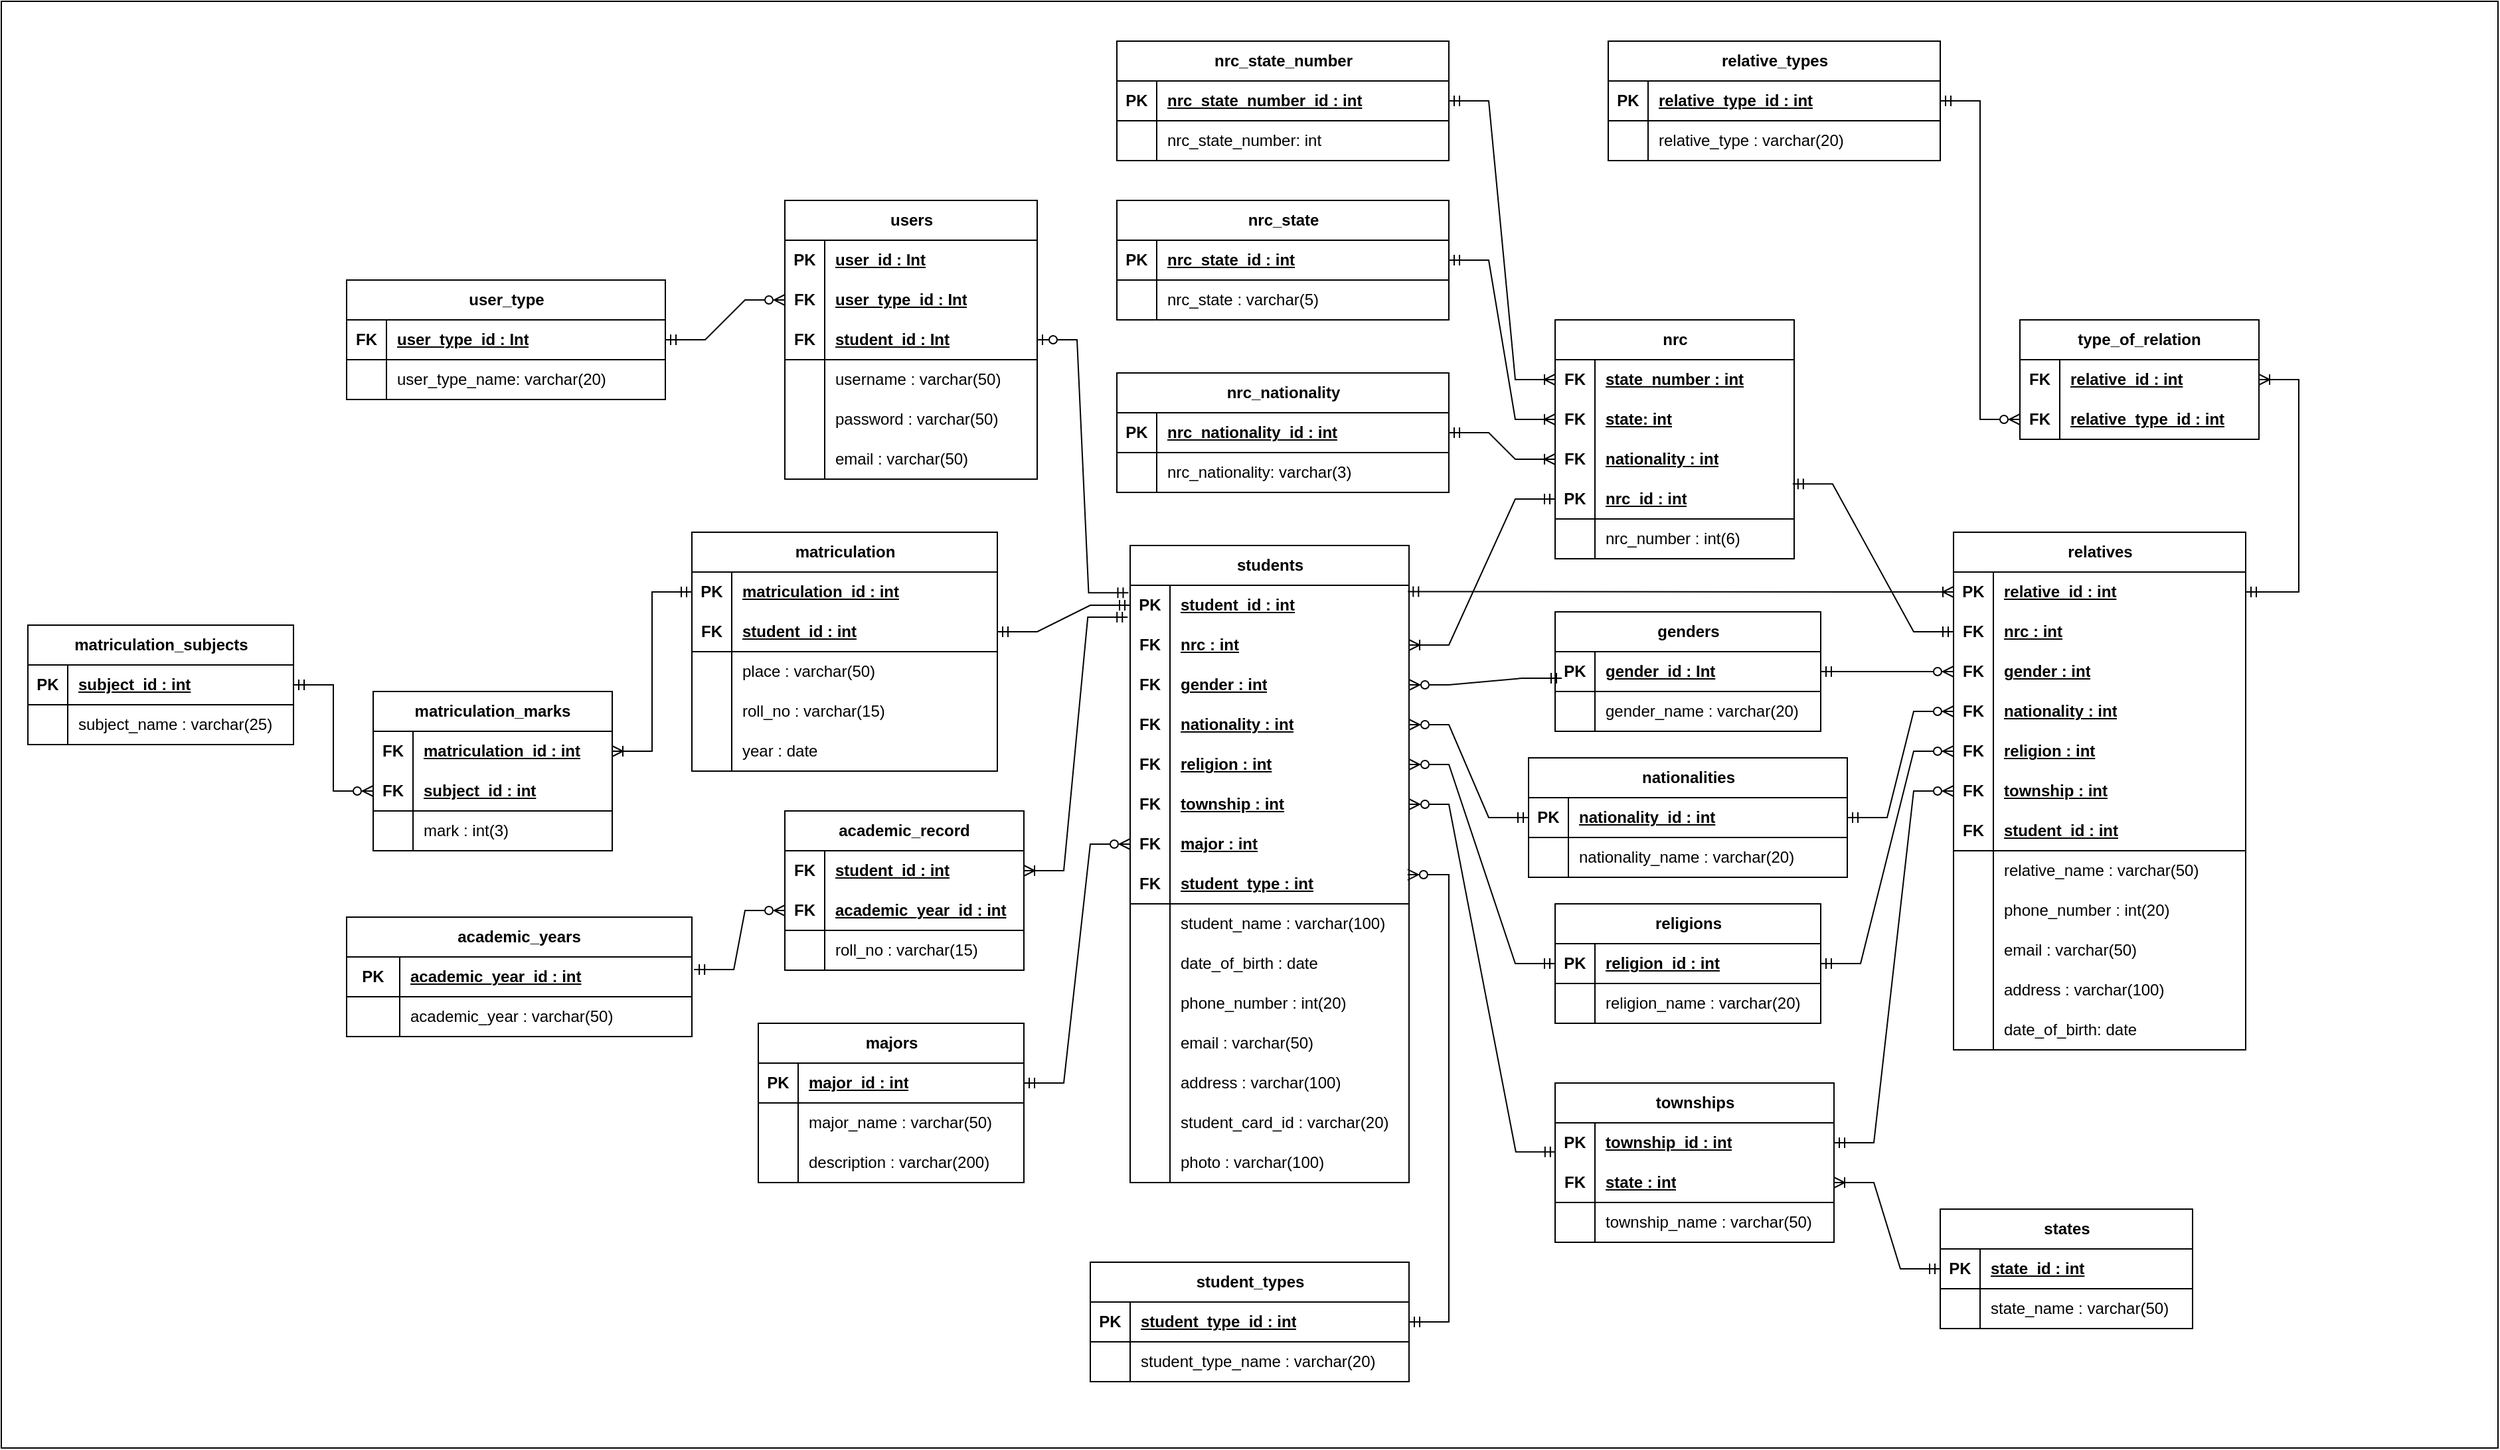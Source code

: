 <mxfile version="24.7.10">
  <diagram id="R2lEEEUBdFMjLlhIrx00" name="Page-1">
    <mxGraphModel dx="2524" dy="1811" grid="1" gridSize="10" guides="1" tooltips="1" connect="1" arrows="1" fold="1" page="1" pageScale="1" pageWidth="850" pageHeight="1100" math="0" shadow="0" extFonts="Permanent Marker^https://fonts.googleapis.com/css?family=Permanent+Marker">
      <root>
        <mxCell id="0" />
        <mxCell id="1" parent="0" />
        <mxCell id="eC_wtEQTcTefXycVysx9-4" value="" style="rounded=0;whiteSpace=wrap;html=1;" parent="1" vertex="1">
          <mxGeometry x="-540" y="-350" width="1880" height="1090" as="geometry" />
        </mxCell>
        <mxCell id="3_76YKHmmig9aL4-o4rb-15" value="users" style="shape=table;startSize=30;container=1;collapsible=1;childLayout=tableLayout;fixedRows=1;rowLines=0;fontStyle=1;align=center;resizeLast=1;html=1;" parent="1" vertex="1">
          <mxGeometry x="50" y="-200" width="190" height="210" as="geometry" />
        </mxCell>
        <mxCell id="VLA0l5Gz3ufpwWtP7PTf-23" value="" style="shape=tableRow;horizontal=0;startSize=0;swimlaneHead=0;swimlaneBody=0;fillColor=none;collapsible=0;dropTarget=0;points=[[0,0.5],[1,0.5]];portConstraint=eastwest;top=0;left=0;right=0;bottom=0;" parent="3_76YKHmmig9aL4-o4rb-15" vertex="1">
          <mxGeometry y="30" width="190" height="30" as="geometry" />
        </mxCell>
        <mxCell id="VLA0l5Gz3ufpwWtP7PTf-24" value="&lt;b&gt;PK&lt;/b&gt;" style="shape=partialRectangle;connectable=0;fillColor=none;top=0;left=0;bottom=0;right=0;editable=1;overflow=hidden;whiteSpace=wrap;html=1;" parent="VLA0l5Gz3ufpwWtP7PTf-23" vertex="1">
          <mxGeometry width="30" height="30" as="geometry">
            <mxRectangle width="30" height="30" as="alternateBounds" />
          </mxGeometry>
        </mxCell>
        <mxCell id="VLA0l5Gz3ufpwWtP7PTf-25" value="&lt;b&gt;&lt;u&gt;user_id : Int&lt;/u&gt;&lt;br&gt;&lt;/b&gt;" style="shape=partialRectangle;connectable=0;fillColor=none;top=0;left=0;bottom=0;right=0;align=left;spacingLeft=6;overflow=hidden;whiteSpace=wrap;html=1;" parent="VLA0l5Gz3ufpwWtP7PTf-23" vertex="1">
          <mxGeometry x="30" width="160" height="30" as="geometry">
            <mxRectangle width="160" height="30" as="alternateBounds" />
          </mxGeometry>
        </mxCell>
        <mxCell id="40ICGp_vBhdf0tLM16BH-8" value="" style="shape=tableRow;horizontal=0;startSize=0;swimlaneHead=0;swimlaneBody=0;fillColor=none;collapsible=0;dropTarget=0;points=[[0,0.5],[1,0.5]];portConstraint=eastwest;top=0;left=0;right=0;bottom=0;" parent="3_76YKHmmig9aL4-o4rb-15" vertex="1">
          <mxGeometry y="60" width="190" height="30" as="geometry" />
        </mxCell>
        <mxCell id="40ICGp_vBhdf0tLM16BH-9" value="&lt;b&gt;FK&lt;/b&gt;" style="shape=partialRectangle;connectable=0;fillColor=none;top=0;left=0;bottom=0;right=0;editable=1;overflow=hidden;whiteSpace=wrap;html=1;" parent="40ICGp_vBhdf0tLM16BH-8" vertex="1">
          <mxGeometry width="30" height="30" as="geometry">
            <mxRectangle width="30" height="30" as="alternateBounds" />
          </mxGeometry>
        </mxCell>
        <mxCell id="40ICGp_vBhdf0tLM16BH-10" value="&lt;b&gt;&lt;u&gt;user_type_id : Int&lt;/u&gt;&lt;br&gt;&lt;/b&gt;" style="shape=partialRectangle;connectable=0;fillColor=none;top=0;left=0;bottom=0;right=0;align=left;spacingLeft=6;overflow=hidden;whiteSpace=wrap;html=1;" parent="40ICGp_vBhdf0tLM16BH-8" vertex="1">
          <mxGeometry x="30" width="160" height="30" as="geometry">
            <mxRectangle width="160" height="30" as="alternateBounds" />
          </mxGeometry>
        </mxCell>
        <mxCell id="3_76YKHmmig9aL4-o4rb-16" value="" style="shape=tableRow;horizontal=0;startSize=0;swimlaneHead=0;swimlaneBody=0;fillColor=none;collapsible=0;dropTarget=0;points=[[0,0.5],[1,0.5]];portConstraint=eastwest;top=0;left=0;right=0;bottom=1;" parent="3_76YKHmmig9aL4-o4rb-15" vertex="1">
          <mxGeometry y="90" width="190" height="30" as="geometry" />
        </mxCell>
        <mxCell id="3_76YKHmmig9aL4-o4rb-17" value="FK" style="shape=partialRectangle;connectable=0;fillColor=none;top=0;left=0;bottom=0;right=0;fontStyle=1;overflow=hidden;whiteSpace=wrap;html=1;" parent="3_76YKHmmig9aL4-o4rb-16" vertex="1">
          <mxGeometry width="30" height="30" as="geometry">
            <mxRectangle width="30" height="30" as="alternateBounds" />
          </mxGeometry>
        </mxCell>
        <mxCell id="3_76YKHmmig9aL4-o4rb-18" value="student_id : Int" style="shape=partialRectangle;connectable=0;fillColor=none;top=0;left=0;bottom=0;right=0;align=left;spacingLeft=6;fontStyle=5;overflow=hidden;whiteSpace=wrap;html=1;" parent="3_76YKHmmig9aL4-o4rb-16" vertex="1">
          <mxGeometry x="30" width="160" height="30" as="geometry">
            <mxRectangle width="160" height="30" as="alternateBounds" />
          </mxGeometry>
        </mxCell>
        <mxCell id="3_76YKHmmig9aL4-o4rb-19" value="" style="shape=tableRow;horizontal=0;startSize=0;swimlaneHead=0;swimlaneBody=0;fillColor=none;collapsible=0;dropTarget=0;points=[[0,0.5],[1,0.5]];portConstraint=eastwest;top=0;left=0;right=0;bottom=0;" parent="3_76YKHmmig9aL4-o4rb-15" vertex="1">
          <mxGeometry y="120" width="190" height="30" as="geometry" />
        </mxCell>
        <mxCell id="3_76YKHmmig9aL4-o4rb-20" value="" style="shape=partialRectangle;connectable=0;fillColor=none;top=0;left=0;bottom=0;right=0;editable=1;overflow=hidden;whiteSpace=wrap;html=1;" parent="3_76YKHmmig9aL4-o4rb-19" vertex="1">
          <mxGeometry width="30" height="30" as="geometry">
            <mxRectangle width="30" height="30" as="alternateBounds" />
          </mxGeometry>
        </mxCell>
        <mxCell id="3_76YKHmmig9aL4-o4rb-21" value="username : varchar(50)" style="shape=partialRectangle;connectable=0;fillColor=none;top=0;left=0;bottom=0;right=0;align=left;spacingLeft=6;overflow=hidden;whiteSpace=wrap;html=1;" parent="3_76YKHmmig9aL4-o4rb-19" vertex="1">
          <mxGeometry x="30" width="160" height="30" as="geometry">
            <mxRectangle width="160" height="30" as="alternateBounds" />
          </mxGeometry>
        </mxCell>
        <mxCell id="3_76YKHmmig9aL4-o4rb-22" value="" style="shape=tableRow;horizontal=0;startSize=0;swimlaneHead=0;swimlaneBody=0;fillColor=none;collapsible=0;dropTarget=0;points=[[0,0.5],[1,0.5]];portConstraint=eastwest;top=0;left=0;right=0;bottom=0;" parent="3_76YKHmmig9aL4-o4rb-15" vertex="1">
          <mxGeometry y="150" width="190" height="30" as="geometry" />
        </mxCell>
        <mxCell id="3_76YKHmmig9aL4-o4rb-23" value="" style="shape=partialRectangle;connectable=0;fillColor=none;top=0;left=0;bottom=0;right=0;editable=1;overflow=hidden;whiteSpace=wrap;html=1;" parent="3_76YKHmmig9aL4-o4rb-22" vertex="1">
          <mxGeometry width="30" height="30" as="geometry">
            <mxRectangle width="30" height="30" as="alternateBounds" />
          </mxGeometry>
        </mxCell>
        <mxCell id="3_76YKHmmig9aL4-o4rb-24" value="password : varchar(50)" style="shape=partialRectangle;connectable=0;fillColor=none;top=0;left=0;bottom=0;right=0;align=left;spacingLeft=6;overflow=hidden;whiteSpace=wrap;html=1;" parent="3_76YKHmmig9aL4-o4rb-22" vertex="1">
          <mxGeometry x="30" width="160" height="30" as="geometry">
            <mxRectangle width="160" height="30" as="alternateBounds" />
          </mxGeometry>
        </mxCell>
        <mxCell id="3_76YKHmmig9aL4-o4rb-25" value="" style="shape=tableRow;horizontal=0;startSize=0;swimlaneHead=0;swimlaneBody=0;fillColor=none;collapsible=0;dropTarget=0;points=[[0,0.5],[1,0.5]];portConstraint=eastwest;top=0;left=0;right=0;bottom=0;" parent="3_76YKHmmig9aL4-o4rb-15" vertex="1">
          <mxGeometry y="180" width="190" height="30" as="geometry" />
        </mxCell>
        <mxCell id="3_76YKHmmig9aL4-o4rb-26" value="" style="shape=partialRectangle;connectable=0;fillColor=none;top=0;left=0;bottom=0;right=0;editable=1;overflow=hidden;whiteSpace=wrap;html=1;" parent="3_76YKHmmig9aL4-o4rb-25" vertex="1">
          <mxGeometry width="30" height="30" as="geometry">
            <mxRectangle width="30" height="30" as="alternateBounds" />
          </mxGeometry>
        </mxCell>
        <mxCell id="3_76YKHmmig9aL4-o4rb-27" value="email : varchar(50)" style="shape=partialRectangle;connectable=0;fillColor=none;top=0;left=0;bottom=0;right=0;align=left;spacingLeft=6;overflow=hidden;whiteSpace=wrap;html=1;" parent="3_76YKHmmig9aL4-o4rb-25" vertex="1">
          <mxGeometry x="30" width="160" height="30" as="geometry">
            <mxRectangle width="160" height="30" as="alternateBounds" />
          </mxGeometry>
        </mxCell>
        <mxCell id="uZvy3hchPdhk1jkXs7Y3-4" value="matriculation" style="shape=table;startSize=30;container=1;collapsible=1;childLayout=tableLayout;fixedRows=1;rowLines=0;fontStyle=1;align=center;resizeLast=1;html=1;" parent="1" vertex="1">
          <mxGeometry x="-20" y="50" width="230" height="180" as="geometry">
            <mxRectangle x="-20" y="50" width="110" height="30" as="alternateBounds" />
          </mxGeometry>
        </mxCell>
        <mxCell id="uZvy3hchPdhk1jkXs7Y3-72" value="" style="shape=tableRow;horizontal=0;startSize=0;swimlaneHead=0;swimlaneBody=0;fillColor=none;collapsible=0;dropTarget=0;points=[[0,0.5],[1,0.5]];portConstraint=eastwest;top=0;left=0;right=0;bottom=0;fontStyle=0" parent="uZvy3hchPdhk1jkXs7Y3-4" vertex="1">
          <mxGeometry y="30" width="230" height="30" as="geometry" />
        </mxCell>
        <mxCell id="uZvy3hchPdhk1jkXs7Y3-73" value="&lt;b&gt;PK&lt;/b&gt;" style="shape=partialRectangle;connectable=0;fillColor=none;top=0;left=0;bottom=0;right=0;editable=1;overflow=hidden;whiteSpace=wrap;html=1;" parent="uZvy3hchPdhk1jkXs7Y3-72" vertex="1">
          <mxGeometry width="30" height="30" as="geometry">
            <mxRectangle width="30" height="30" as="alternateBounds" />
          </mxGeometry>
        </mxCell>
        <mxCell id="uZvy3hchPdhk1jkXs7Y3-74" value="matriculation_id : int " style="shape=partialRectangle;connectable=0;fillColor=none;top=0;left=0;bottom=0;right=0;align=left;spacingLeft=6;overflow=hidden;whiteSpace=wrap;html=1;fontStyle=5" parent="uZvy3hchPdhk1jkXs7Y3-72" vertex="1">
          <mxGeometry x="30" width="200" height="30" as="geometry">
            <mxRectangle width="200" height="30" as="alternateBounds" />
          </mxGeometry>
        </mxCell>
        <mxCell id="uZvy3hchPdhk1jkXs7Y3-5" value="" style="shape=tableRow;horizontal=0;startSize=0;swimlaneHead=0;swimlaneBody=0;fillColor=none;collapsible=0;dropTarget=0;points=[[0,0.5],[1,0.5]];portConstraint=eastwest;top=0;left=0;right=0;bottom=1;" parent="uZvy3hchPdhk1jkXs7Y3-4" vertex="1">
          <mxGeometry y="60" width="230" height="30" as="geometry" />
        </mxCell>
        <mxCell id="uZvy3hchPdhk1jkXs7Y3-6" value="FK" style="shape=partialRectangle;connectable=0;fillColor=none;top=0;left=0;bottom=0;right=0;fontStyle=1;overflow=hidden;whiteSpace=wrap;html=1;" parent="uZvy3hchPdhk1jkXs7Y3-5" vertex="1">
          <mxGeometry width="30" height="30" as="geometry">
            <mxRectangle width="30" height="30" as="alternateBounds" />
          </mxGeometry>
        </mxCell>
        <mxCell id="uZvy3hchPdhk1jkXs7Y3-7" value="student_id : int" style="shape=partialRectangle;connectable=0;fillColor=none;top=0;left=0;bottom=0;right=0;align=left;spacingLeft=6;fontStyle=5;overflow=hidden;whiteSpace=wrap;html=1;" parent="uZvy3hchPdhk1jkXs7Y3-5" vertex="1">
          <mxGeometry x="30" width="200" height="30" as="geometry">
            <mxRectangle width="200" height="30" as="alternateBounds" />
          </mxGeometry>
        </mxCell>
        <mxCell id="uZvy3hchPdhk1jkXs7Y3-8" value="" style="shape=tableRow;horizontal=0;startSize=0;swimlaneHead=0;swimlaneBody=0;fillColor=none;collapsible=0;dropTarget=0;points=[[0,0.5],[1,0.5]];portConstraint=eastwest;top=0;left=0;right=0;bottom=0;" parent="uZvy3hchPdhk1jkXs7Y3-4" vertex="1">
          <mxGeometry y="90" width="230" height="30" as="geometry" />
        </mxCell>
        <mxCell id="uZvy3hchPdhk1jkXs7Y3-9" value="" style="shape=partialRectangle;connectable=0;fillColor=none;top=0;left=0;bottom=0;right=0;editable=1;overflow=hidden;whiteSpace=wrap;html=1;" parent="uZvy3hchPdhk1jkXs7Y3-8" vertex="1">
          <mxGeometry width="30" height="30" as="geometry">
            <mxRectangle width="30" height="30" as="alternateBounds" />
          </mxGeometry>
        </mxCell>
        <mxCell id="uZvy3hchPdhk1jkXs7Y3-10" value="place : varchar(50)" style="shape=partialRectangle;connectable=0;fillColor=none;top=0;left=0;bottom=0;right=0;align=left;spacingLeft=6;overflow=hidden;whiteSpace=wrap;html=1;" parent="uZvy3hchPdhk1jkXs7Y3-8" vertex="1">
          <mxGeometry x="30" width="200" height="30" as="geometry">
            <mxRectangle width="200" height="30" as="alternateBounds" />
          </mxGeometry>
        </mxCell>
        <mxCell id="KgvOo46sXfBmDolp0QCk-89" value="" style="shape=tableRow;horizontal=0;startSize=0;swimlaneHead=0;swimlaneBody=0;fillColor=none;collapsible=0;dropTarget=0;points=[[0,0.5],[1,0.5]];portConstraint=eastwest;top=0;left=0;right=0;bottom=0;" parent="uZvy3hchPdhk1jkXs7Y3-4" vertex="1">
          <mxGeometry y="120" width="230" height="30" as="geometry" />
        </mxCell>
        <mxCell id="KgvOo46sXfBmDolp0QCk-90" value="" style="shape=partialRectangle;connectable=0;fillColor=none;top=0;left=0;bottom=0;right=0;editable=1;overflow=hidden;whiteSpace=wrap;html=1;" parent="KgvOo46sXfBmDolp0QCk-89" vertex="1">
          <mxGeometry width="30" height="30" as="geometry">
            <mxRectangle width="30" height="30" as="alternateBounds" />
          </mxGeometry>
        </mxCell>
        <mxCell id="KgvOo46sXfBmDolp0QCk-91" value="roll_no : varchar(15)" style="shape=partialRectangle;connectable=0;fillColor=none;top=0;left=0;bottom=0;right=0;align=left;spacingLeft=6;overflow=hidden;whiteSpace=wrap;html=1;" parent="KgvOo46sXfBmDolp0QCk-89" vertex="1">
          <mxGeometry x="30" width="200" height="30" as="geometry">
            <mxRectangle width="200" height="30" as="alternateBounds" />
          </mxGeometry>
        </mxCell>
        <mxCell id="uZvy3hchPdhk1jkXs7Y3-14" value="" style="shape=tableRow;horizontal=0;startSize=0;swimlaneHead=0;swimlaneBody=0;fillColor=none;collapsible=0;dropTarget=0;points=[[0,0.5],[1,0.5]];portConstraint=eastwest;top=0;left=0;right=0;bottom=0;" parent="uZvy3hchPdhk1jkXs7Y3-4" vertex="1">
          <mxGeometry y="150" width="230" height="30" as="geometry" />
        </mxCell>
        <mxCell id="uZvy3hchPdhk1jkXs7Y3-15" value="" style="shape=partialRectangle;connectable=0;fillColor=none;top=0;left=0;bottom=0;right=0;editable=1;overflow=hidden;whiteSpace=wrap;html=1;" parent="uZvy3hchPdhk1jkXs7Y3-14" vertex="1">
          <mxGeometry width="30" height="30" as="geometry">
            <mxRectangle width="30" height="30" as="alternateBounds" />
          </mxGeometry>
        </mxCell>
        <mxCell id="uZvy3hchPdhk1jkXs7Y3-16" value="year : date" style="shape=partialRectangle;connectable=0;fillColor=none;top=0;left=0;bottom=0;right=0;align=left;spacingLeft=6;overflow=hidden;whiteSpace=wrap;html=1;" parent="uZvy3hchPdhk1jkXs7Y3-14" vertex="1">
          <mxGeometry x="30" width="200" height="30" as="geometry">
            <mxRectangle width="200" height="30" as="alternateBounds" />
          </mxGeometry>
        </mxCell>
        <mxCell id="3_76YKHmmig9aL4-o4rb-85" value="majors" style="shape=table;startSize=30;container=1;collapsible=1;childLayout=tableLayout;fixedRows=1;rowLines=0;fontStyle=1;align=center;resizeLast=1;html=1;" parent="1" vertex="1">
          <mxGeometry x="30" y="420" width="200" height="120" as="geometry" />
        </mxCell>
        <mxCell id="3_76YKHmmig9aL4-o4rb-86" value="" style="shape=tableRow;horizontal=0;startSize=0;swimlaneHead=0;swimlaneBody=0;fillColor=none;collapsible=0;dropTarget=0;points=[[0,0.5],[1,0.5]];portConstraint=eastwest;top=0;left=0;right=0;bottom=1;" parent="3_76YKHmmig9aL4-o4rb-85" vertex="1">
          <mxGeometry y="30" width="200" height="30" as="geometry" />
        </mxCell>
        <mxCell id="3_76YKHmmig9aL4-o4rb-87" value="PK" style="shape=partialRectangle;connectable=0;fillColor=none;top=0;left=0;bottom=0;right=0;fontStyle=1;overflow=hidden;whiteSpace=wrap;html=1;" parent="3_76YKHmmig9aL4-o4rb-86" vertex="1">
          <mxGeometry width="30" height="30" as="geometry">
            <mxRectangle width="30" height="30" as="alternateBounds" />
          </mxGeometry>
        </mxCell>
        <mxCell id="3_76YKHmmig9aL4-o4rb-88" value="major_id : int " style="shape=partialRectangle;connectable=0;fillColor=none;top=0;left=0;bottom=0;right=0;align=left;spacingLeft=6;fontStyle=5;overflow=hidden;whiteSpace=wrap;html=1;" parent="3_76YKHmmig9aL4-o4rb-86" vertex="1">
          <mxGeometry x="30" width="170" height="30" as="geometry">
            <mxRectangle width="170" height="30" as="alternateBounds" />
          </mxGeometry>
        </mxCell>
        <mxCell id="3_76YKHmmig9aL4-o4rb-89" value="" style="shape=tableRow;horizontal=0;startSize=0;swimlaneHead=0;swimlaneBody=0;fillColor=none;collapsible=0;dropTarget=0;points=[[0,0.5],[1,0.5]];portConstraint=eastwest;top=0;left=0;right=0;bottom=0;" parent="3_76YKHmmig9aL4-o4rb-85" vertex="1">
          <mxGeometry y="60" width="200" height="30" as="geometry" />
        </mxCell>
        <mxCell id="3_76YKHmmig9aL4-o4rb-90" value="" style="shape=partialRectangle;connectable=0;fillColor=none;top=0;left=0;bottom=0;right=0;editable=1;overflow=hidden;whiteSpace=wrap;html=1;" parent="3_76YKHmmig9aL4-o4rb-89" vertex="1">
          <mxGeometry width="30" height="30" as="geometry">
            <mxRectangle width="30" height="30" as="alternateBounds" />
          </mxGeometry>
        </mxCell>
        <mxCell id="3_76YKHmmig9aL4-o4rb-91" value="major_name : varchar(50)" style="shape=partialRectangle;connectable=0;fillColor=none;top=0;left=0;bottom=0;right=0;align=left;spacingLeft=6;overflow=hidden;whiteSpace=wrap;html=1;" parent="3_76YKHmmig9aL4-o4rb-89" vertex="1">
          <mxGeometry x="30" width="170" height="30" as="geometry">
            <mxRectangle width="170" height="30" as="alternateBounds" />
          </mxGeometry>
        </mxCell>
        <mxCell id="3_76YKHmmig9aL4-o4rb-92" value="" style="shape=tableRow;horizontal=0;startSize=0;swimlaneHead=0;swimlaneBody=0;fillColor=none;collapsible=0;dropTarget=0;points=[[0,0.5],[1,0.5]];portConstraint=eastwest;top=0;left=0;right=0;bottom=0;" parent="3_76YKHmmig9aL4-o4rb-85" vertex="1">
          <mxGeometry y="90" width="200" height="30" as="geometry" />
        </mxCell>
        <mxCell id="3_76YKHmmig9aL4-o4rb-93" value="" style="shape=partialRectangle;connectable=0;fillColor=none;top=0;left=0;bottom=0;right=0;editable=1;overflow=hidden;whiteSpace=wrap;html=1;" parent="3_76YKHmmig9aL4-o4rb-92" vertex="1">
          <mxGeometry width="30" height="30" as="geometry">
            <mxRectangle width="30" height="30" as="alternateBounds" />
          </mxGeometry>
        </mxCell>
        <mxCell id="3_76YKHmmig9aL4-o4rb-94" value="description : varchar(200)" style="shape=partialRectangle;connectable=0;fillColor=none;top=0;left=0;bottom=0;right=0;align=left;spacingLeft=6;overflow=hidden;whiteSpace=wrap;html=1;" parent="3_76YKHmmig9aL4-o4rb-92" vertex="1">
          <mxGeometry x="30" width="170" height="30" as="geometry">
            <mxRectangle width="170" height="30" as="alternateBounds" />
          </mxGeometry>
        </mxCell>
        <mxCell id="0XwCUv5jw9NsBe--t1Uy-1" value="academic_years" style="shape=table;startSize=30;container=1;collapsible=1;childLayout=tableLayout;fixedRows=1;rowLines=0;fontStyle=1;align=center;resizeLast=1;html=1;whiteSpace=wrap;" parent="1" vertex="1">
          <mxGeometry x="-280" y="340" width="260" height="90" as="geometry" />
        </mxCell>
        <mxCell id="0XwCUv5jw9NsBe--t1Uy-5" value="" style="shape=tableRow;horizontal=0;startSize=0;swimlaneHead=0;swimlaneBody=0;fillColor=none;collapsible=0;dropTarget=0;points=[[0,0.5],[1,0.5]];portConstraint=eastwest;top=0;left=0;right=0;bottom=1;html=1;" parent="0XwCUv5jw9NsBe--t1Uy-1" vertex="1">
          <mxGeometry y="30" width="260" height="30" as="geometry" />
        </mxCell>
        <mxCell id="0XwCUv5jw9NsBe--t1Uy-6" value="PK" style="shape=partialRectangle;connectable=0;fillColor=none;top=0;left=0;bottom=0;right=0;fontStyle=1;overflow=hidden;html=1;whiteSpace=wrap;" parent="0XwCUv5jw9NsBe--t1Uy-5" vertex="1">
          <mxGeometry width="40" height="30" as="geometry">
            <mxRectangle width="40" height="30" as="alternateBounds" />
          </mxGeometry>
        </mxCell>
        <mxCell id="0XwCUv5jw9NsBe--t1Uy-7" value="academic_year_id : int " style="shape=partialRectangle;connectable=0;fillColor=none;top=0;left=0;bottom=0;right=0;align=left;spacingLeft=6;fontStyle=5;overflow=hidden;html=1;whiteSpace=wrap;" parent="0XwCUv5jw9NsBe--t1Uy-5" vertex="1">
          <mxGeometry x="40" width="220" height="30" as="geometry">
            <mxRectangle width="220" height="30" as="alternateBounds" />
          </mxGeometry>
        </mxCell>
        <mxCell id="0XwCUv5jw9NsBe--t1Uy-8" value="" style="shape=tableRow;horizontal=0;startSize=0;swimlaneHead=0;swimlaneBody=0;fillColor=none;collapsible=0;dropTarget=0;points=[[0,0.5],[1,0.5]];portConstraint=eastwest;top=0;left=0;right=0;bottom=0;html=1;" parent="0XwCUv5jw9NsBe--t1Uy-1" vertex="1">
          <mxGeometry y="60" width="260" height="30" as="geometry" />
        </mxCell>
        <mxCell id="0XwCUv5jw9NsBe--t1Uy-9" value="" style="shape=partialRectangle;connectable=0;fillColor=none;top=0;left=0;bottom=0;right=0;editable=1;overflow=hidden;html=1;whiteSpace=wrap;" parent="0XwCUv5jw9NsBe--t1Uy-8" vertex="1">
          <mxGeometry width="40" height="30" as="geometry">
            <mxRectangle width="40" height="30" as="alternateBounds" />
          </mxGeometry>
        </mxCell>
        <mxCell id="0XwCUv5jw9NsBe--t1Uy-10" value="academic_year : varchar(50)" style="shape=partialRectangle;connectable=0;fillColor=none;top=0;left=0;bottom=0;right=0;align=left;spacingLeft=6;overflow=hidden;html=1;whiteSpace=wrap;" parent="0XwCUv5jw9NsBe--t1Uy-8" vertex="1">
          <mxGeometry x="40" width="220" height="30" as="geometry">
            <mxRectangle width="220" height="30" as="alternateBounds" />
          </mxGeometry>
        </mxCell>
        <mxCell id="3_76YKHmmig9aL4-o4rb-28" value="students" style="shape=table;startSize=30;container=1;collapsible=1;childLayout=tableLayout;fixedRows=1;rowLines=0;fontStyle=1;align=center;resizeLast=1;html=1;" parent="1" vertex="1">
          <mxGeometry x="310" y="60" width="210" height="480" as="geometry" />
        </mxCell>
        <mxCell id="KgvOo46sXfBmDolp0QCk-10" value="" style="shape=tableRow;horizontal=0;startSize=0;swimlaneHead=0;swimlaneBody=0;fillColor=none;collapsible=0;dropTarget=0;points=[[0,0.5],[1,0.5]];portConstraint=eastwest;top=0;left=0;right=0;bottom=0;" parent="3_76YKHmmig9aL4-o4rb-28" vertex="1">
          <mxGeometry y="30" width="210" height="30" as="geometry" />
        </mxCell>
        <mxCell id="KgvOo46sXfBmDolp0QCk-11" value="&lt;b&gt;PK&lt;br&gt;&lt;/b&gt;" style="shape=partialRectangle;connectable=0;fillColor=none;top=0;left=0;bottom=0;right=0;editable=1;overflow=hidden;whiteSpace=wrap;html=1;" parent="KgvOo46sXfBmDolp0QCk-10" vertex="1">
          <mxGeometry width="30" height="30" as="geometry">
            <mxRectangle width="30" height="30" as="alternateBounds" />
          </mxGeometry>
        </mxCell>
        <mxCell id="KgvOo46sXfBmDolp0QCk-12" value="student_id : int " style="shape=partialRectangle;connectable=0;fillColor=none;top=0;left=0;bottom=0;right=0;align=left;spacingLeft=6;overflow=hidden;whiteSpace=wrap;html=1;fontStyle=5" parent="KgvOo46sXfBmDolp0QCk-10" vertex="1">
          <mxGeometry x="30" width="180" height="30" as="geometry">
            <mxRectangle width="180" height="30" as="alternateBounds" />
          </mxGeometry>
        </mxCell>
        <mxCell id="eC_wtEQTcTefXycVysx9-14" value="" style="shape=tableRow;horizontal=0;startSize=0;swimlaneHead=0;swimlaneBody=0;fillColor=none;collapsible=0;dropTarget=0;points=[[0,0.5],[1,0.5]];portConstraint=eastwest;top=0;left=0;right=0;bottom=0;" parent="3_76YKHmmig9aL4-o4rb-28" vertex="1">
          <mxGeometry y="60" width="210" height="30" as="geometry" />
        </mxCell>
        <mxCell id="eC_wtEQTcTefXycVysx9-15" value="&lt;b&gt;FK&lt;/b&gt;" style="shape=partialRectangle;connectable=0;fillColor=none;top=0;left=0;bottom=0;right=0;editable=1;overflow=hidden;whiteSpace=wrap;html=1;" parent="eC_wtEQTcTefXycVysx9-14" vertex="1">
          <mxGeometry width="30" height="30" as="geometry">
            <mxRectangle width="30" height="30" as="alternateBounds" />
          </mxGeometry>
        </mxCell>
        <mxCell id="eC_wtEQTcTefXycVysx9-16" value="nrc : int" style="shape=partialRectangle;connectable=0;fillColor=none;top=0;left=0;bottom=0;right=0;align=left;spacingLeft=6;overflow=hidden;whiteSpace=wrap;html=1;fontStyle=5" parent="eC_wtEQTcTefXycVysx9-14" vertex="1">
          <mxGeometry x="30" width="180" height="30" as="geometry">
            <mxRectangle width="180" height="30" as="alternateBounds" />
          </mxGeometry>
        </mxCell>
        <mxCell id="40ICGp_vBhdf0tLM16BH-27" value="" style="shape=tableRow;horizontal=0;startSize=0;swimlaneHead=0;swimlaneBody=0;fillColor=none;collapsible=0;dropTarget=0;points=[[0,0.5],[1,0.5]];portConstraint=eastwest;top=0;left=0;right=0;bottom=0;" parent="3_76YKHmmig9aL4-o4rb-28" vertex="1">
          <mxGeometry y="90" width="210" height="30" as="geometry" />
        </mxCell>
        <mxCell id="40ICGp_vBhdf0tLM16BH-28" value="&lt;b&gt;FK&lt;/b&gt;" style="shape=partialRectangle;connectable=0;fillColor=none;top=0;left=0;bottom=0;right=0;editable=1;overflow=hidden;whiteSpace=wrap;html=1;" parent="40ICGp_vBhdf0tLM16BH-27" vertex="1">
          <mxGeometry width="30" height="30" as="geometry">
            <mxRectangle width="30" height="30" as="alternateBounds" />
          </mxGeometry>
        </mxCell>
        <mxCell id="40ICGp_vBhdf0tLM16BH-29" value="gender : int" style="shape=partialRectangle;connectable=0;fillColor=none;top=0;left=0;bottom=0;right=0;align=left;spacingLeft=6;overflow=hidden;whiteSpace=wrap;html=1;fontStyle=5" parent="40ICGp_vBhdf0tLM16BH-27" vertex="1">
          <mxGeometry x="30" width="180" height="30" as="geometry">
            <mxRectangle width="180" height="30" as="alternateBounds" />
          </mxGeometry>
        </mxCell>
        <mxCell id="VLA0l5Gz3ufpwWtP7PTf-1" value="" style="shape=tableRow;horizontal=0;startSize=0;swimlaneHead=0;swimlaneBody=0;fillColor=none;collapsible=0;dropTarget=0;points=[[0,0.5],[1,0.5]];portConstraint=eastwest;top=0;left=0;right=0;bottom=0;" parent="3_76YKHmmig9aL4-o4rb-28" vertex="1">
          <mxGeometry y="120" width="210" height="30" as="geometry" />
        </mxCell>
        <mxCell id="VLA0l5Gz3ufpwWtP7PTf-2" value="FK" style="shape=partialRectangle;connectable=0;fillColor=none;top=0;left=0;bottom=0;right=0;editable=1;overflow=hidden;whiteSpace=wrap;html=1;fontStyle=1" parent="VLA0l5Gz3ufpwWtP7PTf-1" vertex="1">
          <mxGeometry width="30" height="30" as="geometry">
            <mxRectangle width="30" height="30" as="alternateBounds" />
          </mxGeometry>
        </mxCell>
        <mxCell id="VLA0l5Gz3ufpwWtP7PTf-3" value="nationality : int" style="shape=partialRectangle;connectable=0;fillColor=none;top=0;left=0;bottom=0;right=0;align=left;spacingLeft=6;overflow=hidden;whiteSpace=wrap;html=1;fontStyle=5" parent="VLA0l5Gz3ufpwWtP7PTf-1" vertex="1">
          <mxGeometry x="30" width="180" height="30" as="geometry">
            <mxRectangle width="180" height="30" as="alternateBounds" />
          </mxGeometry>
        </mxCell>
        <mxCell id="VLA0l5Gz3ufpwWtP7PTf-4" value="" style="shape=tableRow;horizontal=0;startSize=0;swimlaneHead=0;swimlaneBody=0;fillColor=none;collapsible=0;dropTarget=0;points=[[0,0.5],[1,0.5]];portConstraint=eastwest;top=0;left=0;right=0;bottom=0;" parent="3_76YKHmmig9aL4-o4rb-28" vertex="1">
          <mxGeometry y="150" width="210" height="30" as="geometry" />
        </mxCell>
        <mxCell id="VLA0l5Gz3ufpwWtP7PTf-5" value="FK" style="shape=partialRectangle;connectable=0;fillColor=none;top=0;left=0;bottom=0;right=0;editable=1;overflow=hidden;whiteSpace=wrap;html=1;fontStyle=1" parent="VLA0l5Gz3ufpwWtP7PTf-4" vertex="1">
          <mxGeometry width="30" height="30" as="geometry">
            <mxRectangle width="30" height="30" as="alternateBounds" />
          </mxGeometry>
        </mxCell>
        <mxCell id="VLA0l5Gz3ufpwWtP7PTf-6" value="religion : int" style="shape=partialRectangle;connectable=0;fillColor=none;top=0;left=0;bottom=0;right=0;align=left;spacingLeft=6;overflow=hidden;whiteSpace=wrap;html=1;fontStyle=5" parent="VLA0l5Gz3ufpwWtP7PTf-4" vertex="1">
          <mxGeometry x="30" width="180" height="30" as="geometry">
            <mxRectangle width="180" height="30" as="alternateBounds" />
          </mxGeometry>
        </mxCell>
        <mxCell id="KgvOo46sXfBmDolp0QCk-4" value="" style="shape=tableRow;horizontal=0;startSize=0;swimlaneHead=0;swimlaneBody=0;fillColor=none;collapsible=0;dropTarget=0;points=[[0,0.5],[1,0.5]];portConstraint=eastwest;top=0;left=0;right=0;bottom=0;" parent="3_76YKHmmig9aL4-o4rb-28" vertex="1">
          <mxGeometry y="180" width="210" height="30" as="geometry" />
        </mxCell>
        <mxCell id="KgvOo46sXfBmDolp0QCk-5" value="&lt;b&gt;FK&lt;/b&gt;" style="shape=partialRectangle;connectable=0;fillColor=none;top=0;left=0;bottom=0;right=0;editable=1;overflow=hidden;whiteSpace=wrap;html=1;" parent="KgvOo46sXfBmDolp0QCk-4" vertex="1">
          <mxGeometry width="30" height="30" as="geometry">
            <mxRectangle width="30" height="30" as="alternateBounds" />
          </mxGeometry>
        </mxCell>
        <mxCell id="KgvOo46sXfBmDolp0QCk-6" value="township : int" style="shape=partialRectangle;connectable=0;fillColor=none;top=0;left=0;bottom=0;right=0;align=left;spacingLeft=6;overflow=hidden;whiteSpace=wrap;html=1;fontStyle=5" parent="KgvOo46sXfBmDolp0QCk-4" vertex="1">
          <mxGeometry x="30" width="180" height="30" as="geometry">
            <mxRectangle width="180" height="30" as="alternateBounds" />
          </mxGeometry>
        </mxCell>
        <mxCell id="KgvOo46sXfBmDolp0QCk-7" value="" style="shape=tableRow;horizontal=0;startSize=0;swimlaneHead=0;swimlaneBody=0;fillColor=none;collapsible=0;dropTarget=0;points=[[0,0.5],[1,0.5]];portConstraint=eastwest;top=0;left=0;right=0;bottom=0;" parent="3_76YKHmmig9aL4-o4rb-28" vertex="1">
          <mxGeometry y="210" width="210" height="30" as="geometry" />
        </mxCell>
        <mxCell id="KgvOo46sXfBmDolp0QCk-8" value="&lt;b&gt;FK&lt;/b&gt;" style="shape=partialRectangle;connectable=0;fillColor=none;top=0;left=0;bottom=0;right=0;editable=1;overflow=hidden;whiteSpace=wrap;html=1;" parent="KgvOo46sXfBmDolp0QCk-7" vertex="1">
          <mxGeometry width="30" height="30" as="geometry">
            <mxRectangle width="30" height="30" as="alternateBounds" />
          </mxGeometry>
        </mxCell>
        <mxCell id="KgvOo46sXfBmDolp0QCk-9" value="major : int" style="shape=partialRectangle;connectable=0;fillColor=none;top=0;left=0;bottom=0;right=0;align=left;spacingLeft=6;overflow=hidden;whiteSpace=wrap;html=1;fontStyle=5" parent="KgvOo46sXfBmDolp0QCk-7" vertex="1">
          <mxGeometry x="30" width="180" height="30" as="geometry">
            <mxRectangle width="180" height="30" as="alternateBounds" />
          </mxGeometry>
        </mxCell>
        <mxCell id="3_76YKHmmig9aL4-o4rb-29" value="" style="shape=tableRow;horizontal=0;startSize=0;swimlaneHead=0;swimlaneBody=0;fillColor=none;collapsible=0;dropTarget=0;points=[[0,0.5],[1,0.5]];portConstraint=eastwest;top=0;left=0;right=0;bottom=1;" parent="3_76YKHmmig9aL4-o4rb-28" vertex="1">
          <mxGeometry y="240" width="210" height="30" as="geometry" />
        </mxCell>
        <mxCell id="3_76YKHmmig9aL4-o4rb-30" value="&lt;div&gt;FK&lt;/div&gt;" style="shape=partialRectangle;connectable=0;fillColor=none;top=0;left=0;bottom=0;right=0;fontStyle=1;overflow=hidden;whiteSpace=wrap;html=1;" parent="3_76YKHmmig9aL4-o4rb-29" vertex="1">
          <mxGeometry width="30" height="30" as="geometry">
            <mxRectangle width="30" height="30" as="alternateBounds" />
          </mxGeometry>
        </mxCell>
        <mxCell id="3_76YKHmmig9aL4-o4rb-31" value="student_type : int" style="shape=partialRectangle;connectable=0;fillColor=none;top=0;left=0;bottom=0;right=0;align=left;spacingLeft=6;fontStyle=5;overflow=hidden;whiteSpace=wrap;html=1;" parent="3_76YKHmmig9aL4-o4rb-29" vertex="1">
          <mxGeometry x="30" width="180" height="30" as="geometry">
            <mxRectangle width="180" height="30" as="alternateBounds" />
          </mxGeometry>
        </mxCell>
        <mxCell id="3_76YKHmmig9aL4-o4rb-32" value="" style="shape=tableRow;horizontal=0;startSize=0;swimlaneHead=0;swimlaneBody=0;fillColor=none;collapsible=0;dropTarget=0;points=[[0,0.5],[1,0.5]];portConstraint=eastwest;top=0;left=0;right=0;bottom=0;" parent="3_76YKHmmig9aL4-o4rb-28" vertex="1">
          <mxGeometry y="270" width="210" height="30" as="geometry" />
        </mxCell>
        <mxCell id="3_76YKHmmig9aL4-o4rb-33" value="" style="shape=partialRectangle;connectable=0;fillColor=none;top=0;left=0;bottom=0;right=0;editable=1;overflow=hidden;whiteSpace=wrap;html=1;" parent="3_76YKHmmig9aL4-o4rb-32" vertex="1">
          <mxGeometry width="30" height="30" as="geometry">
            <mxRectangle width="30" height="30" as="alternateBounds" />
          </mxGeometry>
        </mxCell>
        <mxCell id="3_76YKHmmig9aL4-o4rb-34" value="student_name : varchar(100)" style="shape=partialRectangle;connectable=0;fillColor=none;top=0;left=0;bottom=0;right=0;align=left;spacingLeft=6;overflow=hidden;whiteSpace=wrap;html=1;" parent="3_76YKHmmig9aL4-o4rb-32" vertex="1">
          <mxGeometry x="30" width="180" height="30" as="geometry">
            <mxRectangle width="180" height="30" as="alternateBounds" />
          </mxGeometry>
        </mxCell>
        <mxCell id="3_76YKHmmig9aL4-o4rb-47" value="" style="shape=tableRow;horizontal=0;startSize=0;swimlaneHead=0;swimlaneBody=0;fillColor=none;collapsible=0;dropTarget=0;points=[[0,0.5],[1,0.5]];portConstraint=eastwest;top=0;left=0;right=0;bottom=0;" parent="3_76YKHmmig9aL4-o4rb-28" vertex="1">
          <mxGeometry y="300" width="210" height="30" as="geometry" />
        </mxCell>
        <mxCell id="3_76YKHmmig9aL4-o4rb-48" value="" style="shape=partialRectangle;connectable=0;fillColor=none;top=0;left=0;bottom=0;right=0;editable=1;overflow=hidden;whiteSpace=wrap;html=1;" parent="3_76YKHmmig9aL4-o4rb-47" vertex="1">
          <mxGeometry width="30" height="30" as="geometry">
            <mxRectangle width="30" height="30" as="alternateBounds" />
          </mxGeometry>
        </mxCell>
        <mxCell id="3_76YKHmmig9aL4-o4rb-49" value="date_of_birth : date" style="shape=partialRectangle;connectable=0;fillColor=none;top=0;left=0;bottom=0;right=0;align=left;spacingLeft=6;overflow=hidden;whiteSpace=wrap;html=1;" parent="3_76YKHmmig9aL4-o4rb-47" vertex="1">
          <mxGeometry x="30" width="180" height="30" as="geometry">
            <mxRectangle width="180" height="30" as="alternateBounds" />
          </mxGeometry>
        </mxCell>
        <mxCell id="3_76YKHmmig9aL4-o4rb-50" value="" style="shape=tableRow;horizontal=0;startSize=0;swimlaneHead=0;swimlaneBody=0;fillColor=none;collapsible=0;dropTarget=0;points=[[0,0.5],[1,0.5]];portConstraint=eastwest;top=0;left=0;right=0;bottom=0;" parent="3_76YKHmmig9aL4-o4rb-28" vertex="1">
          <mxGeometry y="330" width="210" height="30" as="geometry" />
        </mxCell>
        <mxCell id="3_76YKHmmig9aL4-o4rb-51" value="" style="shape=partialRectangle;connectable=0;fillColor=none;top=0;left=0;bottom=0;right=0;editable=1;overflow=hidden;whiteSpace=wrap;html=1;" parent="3_76YKHmmig9aL4-o4rb-50" vertex="1">
          <mxGeometry width="30" height="30" as="geometry">
            <mxRectangle width="30" height="30" as="alternateBounds" />
          </mxGeometry>
        </mxCell>
        <mxCell id="3_76YKHmmig9aL4-o4rb-52" value="phone_number : int(20)" style="shape=partialRectangle;connectable=0;fillColor=none;top=0;left=0;bottom=0;right=0;align=left;spacingLeft=6;overflow=hidden;whiteSpace=wrap;html=1;" parent="3_76YKHmmig9aL4-o4rb-50" vertex="1">
          <mxGeometry x="30" width="180" height="30" as="geometry">
            <mxRectangle width="180" height="30" as="alternateBounds" />
          </mxGeometry>
        </mxCell>
        <mxCell id="3_76YKHmmig9aL4-o4rb-53" value="" style="shape=tableRow;horizontal=0;startSize=0;swimlaneHead=0;swimlaneBody=0;fillColor=none;collapsible=0;dropTarget=0;points=[[0,0.5],[1,0.5]];portConstraint=eastwest;top=0;left=0;right=0;bottom=0;" parent="3_76YKHmmig9aL4-o4rb-28" vertex="1">
          <mxGeometry y="360" width="210" height="30" as="geometry" />
        </mxCell>
        <mxCell id="3_76YKHmmig9aL4-o4rb-54" value="" style="shape=partialRectangle;connectable=0;fillColor=none;top=0;left=0;bottom=0;right=0;editable=1;overflow=hidden;whiteSpace=wrap;html=1;" parent="3_76YKHmmig9aL4-o4rb-53" vertex="1">
          <mxGeometry width="30" height="30" as="geometry">
            <mxRectangle width="30" height="30" as="alternateBounds" />
          </mxGeometry>
        </mxCell>
        <mxCell id="3_76YKHmmig9aL4-o4rb-55" value="email : varchar(50)" style="shape=partialRectangle;connectable=0;fillColor=none;top=0;left=0;bottom=0;right=0;align=left;spacingLeft=6;overflow=hidden;whiteSpace=wrap;html=1;" parent="3_76YKHmmig9aL4-o4rb-53" vertex="1">
          <mxGeometry x="30" width="180" height="30" as="geometry">
            <mxRectangle width="180" height="30" as="alternateBounds" />
          </mxGeometry>
        </mxCell>
        <mxCell id="KgvOo46sXfBmDolp0QCk-1" value="" style="shape=tableRow;horizontal=0;startSize=0;swimlaneHead=0;swimlaneBody=0;fillColor=none;collapsible=0;dropTarget=0;points=[[0,0.5],[1,0.5]];portConstraint=eastwest;top=0;left=0;right=0;bottom=0;" parent="3_76YKHmmig9aL4-o4rb-28" vertex="1">
          <mxGeometry y="390" width="210" height="30" as="geometry" />
        </mxCell>
        <mxCell id="KgvOo46sXfBmDolp0QCk-2" value="" style="shape=partialRectangle;connectable=0;fillColor=none;top=0;left=0;bottom=0;right=0;editable=1;overflow=hidden;whiteSpace=wrap;html=1;" parent="KgvOo46sXfBmDolp0QCk-1" vertex="1">
          <mxGeometry width="30" height="30" as="geometry">
            <mxRectangle width="30" height="30" as="alternateBounds" />
          </mxGeometry>
        </mxCell>
        <mxCell id="KgvOo46sXfBmDolp0QCk-3" value="address : varchar(100)" style="shape=partialRectangle;connectable=0;fillColor=none;top=0;left=0;bottom=0;right=0;align=left;spacingLeft=6;overflow=hidden;whiteSpace=wrap;html=1;" parent="KgvOo46sXfBmDolp0QCk-1" vertex="1">
          <mxGeometry x="30" width="180" height="30" as="geometry">
            <mxRectangle width="180" height="30" as="alternateBounds" />
          </mxGeometry>
        </mxCell>
        <mxCell id="eC_wtEQTcTefXycVysx9-1" value="" style="shape=tableRow;horizontal=0;startSize=0;swimlaneHead=0;swimlaneBody=0;fillColor=none;collapsible=0;dropTarget=0;points=[[0,0.5],[1,0.5]];portConstraint=eastwest;top=0;left=0;right=0;bottom=0;" parent="3_76YKHmmig9aL4-o4rb-28" vertex="1">
          <mxGeometry y="420" width="210" height="30" as="geometry" />
        </mxCell>
        <mxCell id="eC_wtEQTcTefXycVysx9-2" value="" style="shape=partialRectangle;connectable=0;fillColor=none;top=0;left=0;bottom=0;right=0;editable=1;overflow=hidden;whiteSpace=wrap;html=1;" parent="eC_wtEQTcTefXycVysx9-1" vertex="1">
          <mxGeometry width="30" height="30" as="geometry">
            <mxRectangle width="30" height="30" as="alternateBounds" />
          </mxGeometry>
        </mxCell>
        <mxCell id="eC_wtEQTcTefXycVysx9-3" value="student_card_id : varchar(20)" style="shape=partialRectangle;connectable=0;fillColor=none;top=0;left=0;bottom=0;right=0;align=left;spacingLeft=6;overflow=hidden;whiteSpace=wrap;html=1;" parent="eC_wtEQTcTefXycVysx9-1" vertex="1">
          <mxGeometry x="30" width="180" height="30" as="geometry">
            <mxRectangle width="180" height="30" as="alternateBounds" />
          </mxGeometry>
        </mxCell>
        <mxCell id="40ICGp_vBhdf0tLM16BH-12" value="" style="shape=tableRow;horizontal=0;startSize=0;swimlaneHead=0;swimlaneBody=0;fillColor=none;collapsible=0;dropTarget=0;points=[[0,0.5],[1,0.5]];portConstraint=eastwest;top=0;left=0;right=0;bottom=0;" parent="3_76YKHmmig9aL4-o4rb-28" vertex="1">
          <mxGeometry y="450" width="210" height="30" as="geometry" />
        </mxCell>
        <mxCell id="40ICGp_vBhdf0tLM16BH-13" value="" style="shape=partialRectangle;connectable=0;fillColor=none;top=0;left=0;bottom=0;right=0;editable=1;overflow=hidden;whiteSpace=wrap;html=1;" parent="40ICGp_vBhdf0tLM16BH-12" vertex="1">
          <mxGeometry width="30" height="30" as="geometry">
            <mxRectangle width="30" height="30" as="alternateBounds" />
          </mxGeometry>
        </mxCell>
        <mxCell id="40ICGp_vBhdf0tLM16BH-14" value="photo : varchar(100)" style="shape=partialRectangle;connectable=0;fillColor=none;top=0;left=0;bottom=0;right=0;align=left;spacingLeft=6;overflow=hidden;whiteSpace=wrap;html=1;" parent="40ICGp_vBhdf0tLM16BH-12" vertex="1">
          <mxGeometry x="30" width="180" height="30" as="geometry">
            <mxRectangle width="180" height="30" as="alternateBounds" />
          </mxGeometry>
        </mxCell>
        <mxCell id="KgvOo46sXfBmDolp0QCk-29" value="states" style="shape=table;startSize=30;container=1;collapsible=1;childLayout=tableLayout;fixedRows=1;rowLines=0;fontStyle=1;align=center;resizeLast=1;html=1;" parent="1" vertex="1">
          <mxGeometry x="920" y="560" width="190" height="90" as="geometry" />
        </mxCell>
        <mxCell id="KgvOo46sXfBmDolp0QCk-30" value="" style="shape=tableRow;horizontal=0;startSize=0;swimlaneHead=0;swimlaneBody=0;fillColor=none;collapsible=0;dropTarget=0;points=[[0,0.5],[1,0.5]];portConstraint=eastwest;top=0;left=0;right=0;bottom=1;" parent="KgvOo46sXfBmDolp0QCk-29" vertex="1">
          <mxGeometry y="30" width="190" height="30" as="geometry" />
        </mxCell>
        <mxCell id="KgvOo46sXfBmDolp0QCk-31" value="PK" style="shape=partialRectangle;connectable=0;fillColor=none;top=0;left=0;bottom=0;right=0;fontStyle=1;overflow=hidden;whiteSpace=wrap;html=1;" parent="KgvOo46sXfBmDolp0QCk-30" vertex="1">
          <mxGeometry width="30" height="30" as="geometry">
            <mxRectangle width="30" height="30" as="alternateBounds" />
          </mxGeometry>
        </mxCell>
        <mxCell id="KgvOo46sXfBmDolp0QCk-32" value="state_id : int " style="shape=partialRectangle;connectable=0;fillColor=none;top=0;left=0;bottom=0;right=0;align=left;spacingLeft=6;fontStyle=5;overflow=hidden;whiteSpace=wrap;html=1;" parent="KgvOo46sXfBmDolp0QCk-30" vertex="1">
          <mxGeometry x="30" width="160" height="30" as="geometry">
            <mxRectangle width="160" height="30" as="alternateBounds" />
          </mxGeometry>
        </mxCell>
        <mxCell id="KgvOo46sXfBmDolp0QCk-33" value="" style="shape=tableRow;horizontal=0;startSize=0;swimlaneHead=0;swimlaneBody=0;fillColor=none;collapsible=0;dropTarget=0;points=[[0,0.5],[1,0.5]];portConstraint=eastwest;top=0;left=0;right=0;bottom=0;" parent="KgvOo46sXfBmDolp0QCk-29" vertex="1">
          <mxGeometry y="60" width="190" height="30" as="geometry" />
        </mxCell>
        <mxCell id="KgvOo46sXfBmDolp0QCk-34" value="" style="shape=partialRectangle;connectable=0;fillColor=none;top=0;left=0;bottom=0;right=0;editable=1;overflow=hidden;whiteSpace=wrap;html=1;" parent="KgvOo46sXfBmDolp0QCk-33" vertex="1">
          <mxGeometry width="30" height="30" as="geometry">
            <mxRectangle width="30" height="30" as="alternateBounds" />
          </mxGeometry>
        </mxCell>
        <mxCell id="KgvOo46sXfBmDolp0QCk-35" value="state_name : varchar(50)" style="shape=partialRectangle;connectable=0;fillColor=none;top=0;left=0;bottom=0;right=0;align=left;spacingLeft=6;overflow=hidden;whiteSpace=wrap;html=1;" parent="KgvOo46sXfBmDolp0QCk-33" vertex="1">
          <mxGeometry x="30" width="160" height="30" as="geometry">
            <mxRectangle width="160" height="30" as="alternateBounds" />
          </mxGeometry>
        </mxCell>
        <mxCell id="KgvOo46sXfBmDolp0QCk-19" value="townships" style="shape=table;startSize=30;container=1;collapsible=1;childLayout=tableLayout;fixedRows=1;rowLines=0;fontStyle=1;align=center;resizeLast=1;html=1;" parent="1" vertex="1">
          <mxGeometry x="630" y="465" width="210" height="120" as="geometry" />
        </mxCell>
        <mxCell id="KgvOo46sXfBmDolp0QCk-26" value="" style="shape=tableRow;horizontal=0;startSize=0;swimlaneHead=0;swimlaneBody=0;fillColor=none;collapsible=0;dropTarget=0;points=[[0,0.5],[1,0.5]];portConstraint=eastwest;top=0;left=0;right=0;bottom=0;" parent="KgvOo46sXfBmDolp0QCk-19" vertex="1">
          <mxGeometry y="30" width="210" height="30" as="geometry" />
        </mxCell>
        <mxCell id="KgvOo46sXfBmDolp0QCk-27" value="PK" style="shape=partialRectangle;connectable=0;fillColor=none;top=0;left=0;bottom=0;right=0;editable=1;overflow=hidden;whiteSpace=wrap;html=1;fontStyle=1" parent="KgvOo46sXfBmDolp0QCk-26" vertex="1">
          <mxGeometry width="30" height="30" as="geometry">
            <mxRectangle width="30" height="30" as="alternateBounds" />
          </mxGeometry>
        </mxCell>
        <mxCell id="KgvOo46sXfBmDolp0QCk-28" value="township_id : int " style="shape=partialRectangle;connectable=0;fillColor=none;top=0;left=0;bottom=0;right=0;align=left;spacingLeft=6;overflow=hidden;whiteSpace=wrap;html=1;fontStyle=5" parent="KgvOo46sXfBmDolp0QCk-26" vertex="1">
          <mxGeometry x="30" width="180" height="30" as="geometry">
            <mxRectangle width="180" height="30" as="alternateBounds" />
          </mxGeometry>
        </mxCell>
        <mxCell id="KgvOo46sXfBmDolp0QCk-20" value="" style="shape=tableRow;horizontal=0;startSize=0;swimlaneHead=0;swimlaneBody=0;fillColor=none;collapsible=0;dropTarget=0;points=[[0,0.5],[1,0.5]];portConstraint=eastwest;top=0;left=0;right=0;bottom=1;" parent="KgvOo46sXfBmDolp0QCk-19" vertex="1">
          <mxGeometry y="60" width="210" height="30" as="geometry" />
        </mxCell>
        <mxCell id="KgvOo46sXfBmDolp0QCk-21" value="FK" style="shape=partialRectangle;connectable=0;fillColor=none;top=0;left=0;bottom=0;right=0;fontStyle=1;overflow=hidden;whiteSpace=wrap;html=1;" parent="KgvOo46sXfBmDolp0QCk-20" vertex="1">
          <mxGeometry width="30" height="30" as="geometry">
            <mxRectangle width="30" height="30" as="alternateBounds" />
          </mxGeometry>
        </mxCell>
        <mxCell id="KgvOo46sXfBmDolp0QCk-22" value="state : int " style="shape=partialRectangle;connectable=0;fillColor=none;top=0;left=0;bottom=0;right=0;align=left;spacingLeft=6;fontStyle=5;overflow=hidden;whiteSpace=wrap;html=1;" parent="KgvOo46sXfBmDolp0QCk-20" vertex="1">
          <mxGeometry x="30" width="180" height="30" as="geometry">
            <mxRectangle width="180" height="30" as="alternateBounds" />
          </mxGeometry>
        </mxCell>
        <mxCell id="KgvOo46sXfBmDolp0QCk-23" value="" style="shape=tableRow;horizontal=0;startSize=0;swimlaneHead=0;swimlaneBody=0;fillColor=none;collapsible=0;dropTarget=0;points=[[0,0.5],[1,0.5]];portConstraint=eastwest;top=0;left=0;right=0;bottom=0;" parent="KgvOo46sXfBmDolp0QCk-19" vertex="1">
          <mxGeometry y="90" width="210" height="30" as="geometry" />
        </mxCell>
        <mxCell id="KgvOo46sXfBmDolp0QCk-24" value="" style="shape=partialRectangle;connectable=0;fillColor=none;top=0;left=0;bottom=0;right=0;editable=1;overflow=hidden;whiteSpace=wrap;html=1;" parent="KgvOo46sXfBmDolp0QCk-23" vertex="1">
          <mxGeometry width="30" height="30" as="geometry">
            <mxRectangle width="30" height="30" as="alternateBounds" />
          </mxGeometry>
        </mxCell>
        <mxCell id="KgvOo46sXfBmDolp0QCk-25" value="township_name : varchar(50)" style="shape=partialRectangle;connectable=0;fillColor=none;top=0;left=0;bottom=0;right=0;align=left;spacingLeft=6;overflow=hidden;whiteSpace=wrap;html=1;" parent="KgvOo46sXfBmDolp0QCk-23" vertex="1">
          <mxGeometry x="30" width="180" height="30" as="geometry">
            <mxRectangle width="180" height="30" as="alternateBounds" />
          </mxGeometry>
        </mxCell>
        <mxCell id="KgvOo46sXfBmDolp0QCk-39" value="" style="edgeStyle=entityRelationEdgeStyle;fontSize=12;html=1;endArrow=ERzeroToMany;startArrow=ERmandOne;rounded=0;entryX=1;entryY=0.5;entryDx=0;entryDy=0;exitX=0.002;exitY=0.729;exitDx=0;exitDy=0;exitPerimeter=0;" parent="1" source="KgvOo46sXfBmDolp0QCk-26" target="KgvOo46sXfBmDolp0QCk-4" edge="1">
          <mxGeometry width="100" height="100" relative="1" as="geometry">
            <mxPoint x="440" y="410" as="sourcePoint" />
            <mxPoint x="520" y="269.01" as="targetPoint" />
          </mxGeometry>
        </mxCell>
        <mxCell id="KgvOo46sXfBmDolp0QCk-41" value="" style="edgeStyle=entityRelationEdgeStyle;fontSize=12;html=1;endArrow=ERoneToMany;startArrow=ERmandOne;rounded=0;entryX=1;entryY=0.5;entryDx=0;entryDy=0;" parent="1" source="KgvOo46sXfBmDolp0QCk-30" target="KgvOo46sXfBmDolp0QCk-20" edge="1">
          <mxGeometry width="100" height="100" relative="1" as="geometry">
            <mxPoint x="440" y="410" as="sourcePoint" />
            <mxPoint x="540" y="310" as="targetPoint" />
            <Array as="points">
              <mxPoint x="1050" y="410" />
            </Array>
          </mxGeometry>
        </mxCell>
        <mxCell id="KgvOo46sXfBmDolp0QCk-42" value="student_types" style="shape=table;startSize=30;container=1;collapsible=1;childLayout=tableLayout;fixedRows=1;rowLines=0;fontStyle=1;align=center;resizeLast=1;html=1;" parent="1" vertex="1">
          <mxGeometry x="280" y="600" width="240" height="90" as="geometry">
            <mxRectangle x="600" y="210" width="120" height="30" as="alternateBounds" />
          </mxGeometry>
        </mxCell>
        <mxCell id="KgvOo46sXfBmDolp0QCk-43" value="" style="shape=tableRow;horizontal=0;startSize=0;swimlaneHead=0;swimlaneBody=0;fillColor=none;collapsible=0;dropTarget=0;points=[[0,0.5],[1,0.5]];portConstraint=eastwest;top=0;left=0;right=0;bottom=1;" parent="KgvOo46sXfBmDolp0QCk-42" vertex="1">
          <mxGeometry y="30" width="240" height="30" as="geometry" />
        </mxCell>
        <mxCell id="KgvOo46sXfBmDolp0QCk-44" value="PK" style="shape=partialRectangle;connectable=0;fillColor=none;top=0;left=0;bottom=0;right=0;fontStyle=1;overflow=hidden;whiteSpace=wrap;html=1;" parent="KgvOo46sXfBmDolp0QCk-43" vertex="1">
          <mxGeometry width="30" height="30" as="geometry">
            <mxRectangle width="30" height="30" as="alternateBounds" />
          </mxGeometry>
        </mxCell>
        <mxCell id="KgvOo46sXfBmDolp0QCk-45" value="student_type_id : int " style="shape=partialRectangle;connectable=0;fillColor=none;top=0;left=0;bottom=0;right=0;align=left;spacingLeft=6;fontStyle=5;overflow=hidden;whiteSpace=wrap;html=1;" parent="KgvOo46sXfBmDolp0QCk-43" vertex="1">
          <mxGeometry x="30" width="210" height="30" as="geometry">
            <mxRectangle width="210" height="30" as="alternateBounds" />
          </mxGeometry>
        </mxCell>
        <mxCell id="KgvOo46sXfBmDolp0QCk-46" value="" style="shape=tableRow;horizontal=0;startSize=0;swimlaneHead=0;swimlaneBody=0;fillColor=none;collapsible=0;dropTarget=0;points=[[0,0.5],[1,0.5]];portConstraint=eastwest;top=0;left=0;right=0;bottom=0;" parent="KgvOo46sXfBmDolp0QCk-42" vertex="1">
          <mxGeometry y="60" width="240" height="30" as="geometry" />
        </mxCell>
        <mxCell id="KgvOo46sXfBmDolp0QCk-47" value="" style="shape=partialRectangle;connectable=0;fillColor=none;top=0;left=0;bottom=0;right=0;editable=1;overflow=hidden;whiteSpace=wrap;html=1;" parent="KgvOo46sXfBmDolp0QCk-46" vertex="1">
          <mxGeometry width="30" height="30" as="geometry">
            <mxRectangle width="30" height="30" as="alternateBounds" />
          </mxGeometry>
        </mxCell>
        <mxCell id="KgvOo46sXfBmDolp0QCk-48" value="student_type_name : varchar(20)" style="shape=partialRectangle;connectable=0;fillColor=none;top=0;left=0;bottom=0;right=0;align=left;spacingLeft=6;overflow=hidden;whiteSpace=wrap;html=1;" parent="KgvOo46sXfBmDolp0QCk-46" vertex="1">
          <mxGeometry x="30" width="210" height="30" as="geometry">
            <mxRectangle width="210" height="30" as="alternateBounds" />
          </mxGeometry>
        </mxCell>
        <mxCell id="KgvOo46sXfBmDolp0QCk-49" value="" style="edgeStyle=entityRelationEdgeStyle;fontSize=12;html=1;endArrow=ERzeroToMany;startArrow=ERmandOne;rounded=0;entryX=0.995;entryY=0.267;entryDx=0;entryDy=0;entryPerimeter=0;" parent="1" source="KgvOo46sXfBmDolp0QCk-43" target="3_76YKHmmig9aL4-o4rb-29" edge="1">
          <mxGeometry width="100" height="100" relative="1" as="geometry">
            <mxPoint x="700" y="316" as="sourcePoint" />
            <mxPoint x="630" y="430" as="targetPoint" />
          </mxGeometry>
        </mxCell>
        <mxCell id="KgvOo46sXfBmDolp0QCk-50" value="" style="edgeStyle=entityRelationEdgeStyle;fontSize=12;html=1;endArrow=ERzeroToMany;startArrow=ERmandOne;rounded=0;" parent="1" source="3_76YKHmmig9aL4-o4rb-86" target="KgvOo46sXfBmDolp0QCk-7" edge="1">
          <mxGeometry width="100" height="100" relative="1" as="geometry">
            <mxPoint x="610" y="125" as="sourcePoint" />
            <mxPoint x="530" y="189" as="targetPoint" />
          </mxGeometry>
        </mxCell>
        <mxCell id="KgvOo46sXfBmDolp0QCk-51" value="nrc" style="shape=table;startSize=30;container=1;collapsible=1;childLayout=tableLayout;fixedRows=1;rowLines=0;fontStyle=1;align=center;resizeLast=1;html=1;" parent="1" vertex="1">
          <mxGeometry x="630" y="-110" width="180" height="180" as="geometry" />
        </mxCell>
        <mxCell id="KgvOo46sXfBmDolp0QCk-58" value="" style="shape=tableRow;horizontal=0;startSize=0;swimlaneHead=0;swimlaneBody=0;fillColor=none;collapsible=0;dropTarget=0;points=[[0,0.5],[1,0.5]];portConstraint=eastwest;top=0;left=0;right=0;bottom=0;" parent="KgvOo46sXfBmDolp0QCk-51" vertex="1">
          <mxGeometry y="30" width="180" height="30" as="geometry" />
        </mxCell>
        <mxCell id="KgvOo46sXfBmDolp0QCk-59" value="&lt;b&gt;FK&lt;/b&gt;" style="shape=partialRectangle;connectable=0;fillColor=none;top=0;left=0;bottom=0;right=0;editable=1;overflow=hidden;whiteSpace=wrap;html=1;" parent="KgvOo46sXfBmDolp0QCk-58" vertex="1">
          <mxGeometry width="30" height="30" as="geometry">
            <mxRectangle width="30" height="30" as="alternateBounds" />
          </mxGeometry>
        </mxCell>
        <mxCell id="KgvOo46sXfBmDolp0QCk-60" value="&lt;u&gt;&lt;b&gt;state_number : int&lt;/b&gt;&lt;/u&gt;" style="shape=partialRectangle;connectable=0;fillColor=none;top=0;left=0;bottom=0;right=0;align=left;spacingLeft=6;overflow=hidden;whiteSpace=wrap;html=1;" parent="KgvOo46sXfBmDolp0QCk-58" vertex="1">
          <mxGeometry x="30" width="150" height="30" as="geometry">
            <mxRectangle width="150" height="30" as="alternateBounds" />
          </mxGeometry>
        </mxCell>
        <mxCell id="yuqZU1N2oqK0HBQLDyWt-1" value="" style="shape=tableRow;horizontal=0;startSize=0;swimlaneHead=0;swimlaneBody=0;fillColor=none;collapsible=0;dropTarget=0;points=[[0,0.5],[1,0.5]];portConstraint=eastwest;top=0;left=0;right=0;bottom=0;" parent="KgvOo46sXfBmDolp0QCk-51" vertex="1">
          <mxGeometry y="60" width="180" height="30" as="geometry" />
        </mxCell>
        <mxCell id="yuqZU1N2oqK0HBQLDyWt-2" value="&lt;b&gt;FK&lt;/b&gt;" style="shape=partialRectangle;connectable=0;fillColor=none;top=0;left=0;bottom=0;right=0;editable=1;overflow=hidden;whiteSpace=wrap;html=1;" parent="yuqZU1N2oqK0HBQLDyWt-1" vertex="1">
          <mxGeometry width="30" height="30" as="geometry">
            <mxRectangle width="30" height="30" as="alternateBounds" />
          </mxGeometry>
        </mxCell>
        <mxCell id="yuqZU1N2oqK0HBQLDyWt-3" value="&lt;u&gt;&lt;b&gt;state: int&lt;br&gt;&lt;/b&gt;&lt;/u&gt;" style="shape=partialRectangle;connectable=0;fillColor=none;top=0;left=0;bottom=0;right=0;align=left;spacingLeft=6;overflow=hidden;whiteSpace=wrap;html=1;" parent="yuqZU1N2oqK0HBQLDyWt-1" vertex="1">
          <mxGeometry x="30" width="150" height="30" as="geometry">
            <mxRectangle width="150" height="30" as="alternateBounds" />
          </mxGeometry>
        </mxCell>
        <mxCell id="KgvOo46sXfBmDolp0QCk-64" value="" style="shape=tableRow;horizontal=0;startSize=0;swimlaneHead=0;swimlaneBody=0;fillColor=none;collapsible=0;dropTarget=0;points=[[0,0.5],[1,0.5]];portConstraint=eastwest;top=0;left=0;right=0;bottom=0;" parent="KgvOo46sXfBmDolp0QCk-51" vertex="1">
          <mxGeometry y="90" width="180" height="30" as="geometry" />
        </mxCell>
        <mxCell id="KgvOo46sXfBmDolp0QCk-65" value="&lt;b&gt;FK&lt;/b&gt;" style="shape=partialRectangle;connectable=0;fillColor=none;top=0;left=0;bottom=0;right=0;editable=1;overflow=hidden;whiteSpace=wrap;html=1;" parent="KgvOo46sXfBmDolp0QCk-64" vertex="1">
          <mxGeometry width="30" height="30" as="geometry">
            <mxRectangle width="30" height="30" as="alternateBounds" />
          </mxGeometry>
        </mxCell>
        <mxCell id="KgvOo46sXfBmDolp0QCk-66" value="nationality : int" style="shape=partialRectangle;connectable=0;fillColor=none;top=0;left=0;bottom=0;right=0;align=left;spacingLeft=6;overflow=hidden;whiteSpace=wrap;html=1;fontStyle=5" parent="KgvOo46sXfBmDolp0QCk-64" vertex="1">
          <mxGeometry x="30" width="150" height="30" as="geometry">
            <mxRectangle width="150" height="30" as="alternateBounds" />
          </mxGeometry>
        </mxCell>
        <mxCell id="KgvOo46sXfBmDolp0QCk-55" value="" style="shape=tableRow;horizontal=0;startSize=0;swimlaneHead=0;swimlaneBody=0;fillColor=none;collapsible=0;dropTarget=0;points=[[0,0.5],[1,0.5]];portConstraint=eastwest;top=0;left=0;right=0;bottom=1;" parent="KgvOo46sXfBmDolp0QCk-51" vertex="1">
          <mxGeometry y="120" width="180" height="30" as="geometry" />
        </mxCell>
        <mxCell id="KgvOo46sXfBmDolp0QCk-56" value="PK" style="shape=partialRectangle;connectable=0;fillColor=none;top=0;left=0;bottom=0;right=0;fontStyle=1;overflow=hidden;whiteSpace=wrap;html=1;" parent="KgvOo46sXfBmDolp0QCk-55" vertex="1">
          <mxGeometry width="30" height="30" as="geometry">
            <mxRectangle width="30" height="30" as="alternateBounds" />
          </mxGeometry>
        </mxCell>
        <mxCell id="KgvOo46sXfBmDolp0QCk-57" value="nrc_id : int" style="shape=partialRectangle;connectable=0;fillColor=none;top=0;left=0;bottom=0;right=0;align=left;spacingLeft=6;fontStyle=5;overflow=hidden;whiteSpace=wrap;html=1;" parent="KgvOo46sXfBmDolp0QCk-55" vertex="1">
          <mxGeometry x="30" width="150" height="30" as="geometry">
            <mxRectangle width="150" height="30" as="alternateBounds" />
          </mxGeometry>
        </mxCell>
        <mxCell id="KgvOo46sXfBmDolp0QCk-67" value="" style="shape=tableRow;horizontal=0;startSize=0;swimlaneHead=0;swimlaneBody=0;fillColor=none;collapsible=0;dropTarget=0;points=[[0,0.5],[1,0.5]];portConstraint=eastwest;top=0;left=0;right=0;bottom=0;" parent="KgvOo46sXfBmDolp0QCk-51" vertex="1">
          <mxGeometry y="150" width="180" height="30" as="geometry" />
        </mxCell>
        <mxCell id="KgvOo46sXfBmDolp0QCk-68" value="" style="shape=partialRectangle;connectable=0;fillColor=none;top=0;left=0;bottom=0;right=0;editable=1;overflow=hidden;whiteSpace=wrap;html=1;" parent="KgvOo46sXfBmDolp0QCk-67" vertex="1">
          <mxGeometry width="30" height="30" as="geometry">
            <mxRectangle width="30" height="30" as="alternateBounds" />
          </mxGeometry>
        </mxCell>
        <mxCell id="KgvOo46sXfBmDolp0QCk-69" value="nrc_number : int(6)" style="shape=partialRectangle;connectable=0;fillColor=none;top=0;left=0;bottom=0;right=0;align=left;spacingLeft=6;overflow=hidden;whiteSpace=wrap;html=1;" parent="KgvOo46sXfBmDolp0QCk-67" vertex="1">
          <mxGeometry x="30" width="150" height="30" as="geometry">
            <mxRectangle width="150" height="30" as="alternateBounds" />
          </mxGeometry>
        </mxCell>
        <mxCell id="KgvOo46sXfBmDolp0QCk-92" value="matriculation_subjects" style="shape=table;startSize=30;container=1;collapsible=1;childLayout=tableLayout;fixedRows=1;rowLines=0;fontStyle=1;align=center;resizeLast=1;html=1;" parent="1" vertex="1">
          <mxGeometry x="-520" y="120" width="200" height="90" as="geometry" />
        </mxCell>
        <mxCell id="KgvOo46sXfBmDolp0QCk-93" value="" style="shape=tableRow;horizontal=0;startSize=0;swimlaneHead=0;swimlaneBody=0;fillColor=none;collapsible=0;dropTarget=0;points=[[0,0.5],[1,0.5]];portConstraint=eastwest;top=0;left=0;right=0;bottom=1;" parent="KgvOo46sXfBmDolp0QCk-92" vertex="1">
          <mxGeometry y="30" width="200" height="30" as="geometry" />
        </mxCell>
        <mxCell id="KgvOo46sXfBmDolp0QCk-94" value="PK" style="shape=partialRectangle;connectable=0;fillColor=none;top=0;left=0;bottom=0;right=0;fontStyle=1;overflow=hidden;whiteSpace=wrap;html=1;" parent="KgvOo46sXfBmDolp0QCk-93" vertex="1">
          <mxGeometry width="30" height="30" as="geometry">
            <mxRectangle width="30" height="30" as="alternateBounds" />
          </mxGeometry>
        </mxCell>
        <mxCell id="KgvOo46sXfBmDolp0QCk-95" value="subject_id : int " style="shape=partialRectangle;connectable=0;fillColor=none;top=0;left=0;bottom=0;right=0;align=left;spacingLeft=6;fontStyle=5;overflow=hidden;whiteSpace=wrap;html=1;" parent="KgvOo46sXfBmDolp0QCk-93" vertex="1">
          <mxGeometry x="30" width="170" height="30" as="geometry">
            <mxRectangle width="170" height="30" as="alternateBounds" />
          </mxGeometry>
        </mxCell>
        <mxCell id="KgvOo46sXfBmDolp0QCk-96" value="" style="shape=tableRow;horizontal=0;startSize=0;swimlaneHead=0;swimlaneBody=0;fillColor=none;collapsible=0;dropTarget=0;points=[[0,0.5],[1,0.5]];portConstraint=eastwest;top=0;left=0;right=0;bottom=0;" parent="KgvOo46sXfBmDolp0QCk-92" vertex="1">
          <mxGeometry y="60" width="200" height="30" as="geometry" />
        </mxCell>
        <mxCell id="KgvOo46sXfBmDolp0QCk-97" value="" style="shape=partialRectangle;connectable=0;fillColor=none;top=0;left=0;bottom=0;right=0;editable=1;overflow=hidden;whiteSpace=wrap;html=1;" parent="KgvOo46sXfBmDolp0QCk-96" vertex="1">
          <mxGeometry width="30" height="30" as="geometry">
            <mxRectangle width="30" height="30" as="alternateBounds" />
          </mxGeometry>
        </mxCell>
        <mxCell id="KgvOo46sXfBmDolp0QCk-98" value="subject_name : varchar(25)" style="shape=partialRectangle;connectable=0;fillColor=none;top=0;left=0;bottom=0;right=0;align=left;spacingLeft=6;overflow=hidden;whiteSpace=wrap;html=1;" parent="KgvOo46sXfBmDolp0QCk-96" vertex="1">
          <mxGeometry x="30" width="170" height="30" as="geometry">
            <mxRectangle width="170" height="30" as="alternateBounds" />
          </mxGeometry>
        </mxCell>
        <mxCell id="KgvOo46sXfBmDolp0QCk-102" value="matriculation_marks" style="shape=table;startSize=30;container=1;collapsible=1;childLayout=tableLayout;fixedRows=1;rowLines=0;fontStyle=1;align=center;resizeLast=1;html=1;whiteSpace=wrap;" parent="1" vertex="1">
          <mxGeometry x="-260" y="170" width="180" height="120" as="geometry" />
        </mxCell>
        <mxCell id="KgvOo46sXfBmDolp0QCk-103" value="" style="shape=tableRow;horizontal=0;startSize=0;swimlaneHead=0;swimlaneBody=0;fillColor=none;collapsible=0;dropTarget=0;points=[[0,0.5],[1,0.5]];portConstraint=eastwest;top=0;left=0;right=0;bottom=0;html=1;" parent="KgvOo46sXfBmDolp0QCk-102" vertex="1">
          <mxGeometry y="30" width="180" height="30" as="geometry" />
        </mxCell>
        <mxCell id="KgvOo46sXfBmDolp0QCk-104" value="FK" style="shape=partialRectangle;connectable=0;fillColor=none;top=0;left=0;bottom=0;right=0;fontStyle=1;overflow=hidden;html=1;whiteSpace=wrap;" parent="KgvOo46sXfBmDolp0QCk-103" vertex="1">
          <mxGeometry width="30" height="30" as="geometry">
            <mxRectangle width="30" height="30" as="alternateBounds" />
          </mxGeometry>
        </mxCell>
        <mxCell id="KgvOo46sXfBmDolp0QCk-105" value="matriculation_id : int" style="shape=partialRectangle;connectable=0;fillColor=none;top=0;left=0;bottom=0;right=0;align=left;spacingLeft=6;fontStyle=5;overflow=hidden;html=1;whiteSpace=wrap;" parent="KgvOo46sXfBmDolp0QCk-103" vertex="1">
          <mxGeometry x="30" width="150" height="30" as="geometry">
            <mxRectangle width="150" height="30" as="alternateBounds" />
          </mxGeometry>
        </mxCell>
        <mxCell id="KgvOo46sXfBmDolp0QCk-106" value="" style="shape=tableRow;horizontal=0;startSize=0;swimlaneHead=0;swimlaneBody=0;fillColor=none;collapsible=0;dropTarget=0;points=[[0,0.5],[1,0.5]];portConstraint=eastwest;top=0;left=0;right=0;bottom=1;html=1;" parent="KgvOo46sXfBmDolp0QCk-102" vertex="1">
          <mxGeometry y="60" width="180" height="30" as="geometry" />
        </mxCell>
        <mxCell id="KgvOo46sXfBmDolp0QCk-107" value="FK" style="shape=partialRectangle;connectable=0;fillColor=none;top=0;left=0;bottom=0;right=0;fontStyle=1;overflow=hidden;html=1;whiteSpace=wrap;" parent="KgvOo46sXfBmDolp0QCk-106" vertex="1">
          <mxGeometry width="30" height="30" as="geometry">
            <mxRectangle width="30" height="30" as="alternateBounds" />
          </mxGeometry>
        </mxCell>
        <mxCell id="KgvOo46sXfBmDolp0QCk-108" value="subject_id : int" style="shape=partialRectangle;connectable=0;fillColor=none;top=0;left=0;bottom=0;right=0;align=left;spacingLeft=6;fontStyle=5;overflow=hidden;html=1;whiteSpace=wrap;" parent="KgvOo46sXfBmDolp0QCk-106" vertex="1">
          <mxGeometry x="30" width="150" height="30" as="geometry">
            <mxRectangle width="150" height="30" as="alternateBounds" />
          </mxGeometry>
        </mxCell>
        <mxCell id="KgvOo46sXfBmDolp0QCk-109" value="" style="shape=tableRow;horizontal=0;startSize=0;swimlaneHead=0;swimlaneBody=0;fillColor=none;collapsible=0;dropTarget=0;points=[[0,0.5],[1,0.5]];portConstraint=eastwest;top=0;left=0;right=0;bottom=0;html=1;" parent="KgvOo46sXfBmDolp0QCk-102" vertex="1">
          <mxGeometry y="90" width="180" height="30" as="geometry" />
        </mxCell>
        <mxCell id="KgvOo46sXfBmDolp0QCk-110" value="" style="shape=partialRectangle;connectable=0;fillColor=none;top=0;left=0;bottom=0;right=0;editable=1;overflow=hidden;html=1;whiteSpace=wrap;" parent="KgvOo46sXfBmDolp0QCk-109" vertex="1">
          <mxGeometry width="30" height="30" as="geometry">
            <mxRectangle width="30" height="30" as="alternateBounds" />
          </mxGeometry>
        </mxCell>
        <mxCell id="KgvOo46sXfBmDolp0QCk-111" value="mark : int(3)" style="shape=partialRectangle;connectable=0;fillColor=none;top=0;left=0;bottom=0;right=0;align=left;spacingLeft=6;overflow=hidden;html=1;whiteSpace=wrap;" parent="KgvOo46sXfBmDolp0QCk-109" vertex="1">
          <mxGeometry x="30" width="150" height="30" as="geometry">
            <mxRectangle width="150" height="30" as="alternateBounds" />
          </mxGeometry>
        </mxCell>
        <mxCell id="KgvOo46sXfBmDolp0QCk-115" value="" style="edgeStyle=entityRelationEdgeStyle;fontSize=12;html=1;endArrow=ERmandOne;startArrow=ERmandOne;rounded=0;entryX=1;entryY=0.5;entryDx=0;entryDy=0;exitX=0;exitY=0.5;exitDx=0;exitDy=0;" parent="1" source="KgvOo46sXfBmDolp0QCk-10" target="uZvy3hchPdhk1jkXs7Y3-5" edge="1">
          <mxGeometry width="100" height="100" relative="1" as="geometry">
            <mxPoint x="100" y="300" as="sourcePoint" />
            <mxPoint x="30" y="160" as="targetPoint" />
          </mxGeometry>
        </mxCell>
        <mxCell id="KgvOo46sXfBmDolp0QCk-116" value="" style="edgeStyle=entityRelationEdgeStyle;fontSize=12;html=1;endArrow=ERzeroToMany;startArrow=ERmandOne;rounded=0;entryX=0;entryY=0.5;entryDx=0;entryDy=0;exitX=1;exitY=0.5;exitDx=0;exitDy=0;" parent="1" source="KgvOo46sXfBmDolp0QCk-93" target="KgvOo46sXfBmDolp0QCk-106" edge="1">
          <mxGeometry width="100" height="100" relative="1" as="geometry">
            <mxPoint x="-350" y="60" as="sourcePoint" />
            <mxPoint x="-350" y="240" as="targetPoint" />
            <Array as="points">
              <mxPoint x="-390" y="155" />
            </Array>
          </mxGeometry>
        </mxCell>
        <mxCell id="KgvOo46sXfBmDolp0QCk-118" value="" style="edgeStyle=entityRelationEdgeStyle;fontSize=12;html=1;endArrow=ERoneToMany;startArrow=ERmandOne;rounded=0;entryX=1;entryY=0.5;entryDx=0;entryDy=0;exitX=0;exitY=0.5;exitDx=0;exitDy=0;" parent="1" source="uZvy3hchPdhk1jkXs7Y3-72" target="KgvOo46sXfBmDolp0QCk-103" edge="1">
          <mxGeometry width="100" height="100" relative="1" as="geometry">
            <mxPoint x="-180" y="440" as="sourcePoint" />
            <mxPoint x="-80" y="340" as="targetPoint" />
          </mxGeometry>
        </mxCell>
        <mxCell id="KgvOo46sXfBmDolp0QCk-129" value="academic_record" style="shape=table;startSize=30;container=1;collapsible=1;childLayout=tableLayout;fixedRows=1;rowLines=0;fontStyle=1;align=center;resizeLast=1;html=1;whiteSpace=wrap;" parent="1" vertex="1">
          <mxGeometry x="50" y="260" width="180" height="120" as="geometry" />
        </mxCell>
        <mxCell id="KgvOo46sXfBmDolp0QCk-130" value="" style="shape=tableRow;horizontal=0;startSize=0;swimlaneHead=0;swimlaneBody=0;fillColor=none;collapsible=0;dropTarget=0;points=[[0,0.5],[1,0.5]];portConstraint=eastwest;top=0;left=0;right=0;bottom=0;html=1;" parent="KgvOo46sXfBmDolp0QCk-129" vertex="1">
          <mxGeometry y="30" width="180" height="30" as="geometry" />
        </mxCell>
        <mxCell id="KgvOo46sXfBmDolp0QCk-131" value="FK" style="shape=partialRectangle;connectable=0;fillColor=none;top=0;left=0;bottom=0;right=0;fontStyle=1;overflow=hidden;html=1;whiteSpace=wrap;" parent="KgvOo46sXfBmDolp0QCk-130" vertex="1">
          <mxGeometry width="30" height="30" as="geometry">
            <mxRectangle width="30" height="30" as="alternateBounds" />
          </mxGeometry>
        </mxCell>
        <mxCell id="KgvOo46sXfBmDolp0QCk-132" value="student_id : int" style="shape=partialRectangle;connectable=0;fillColor=none;top=0;left=0;bottom=0;right=0;align=left;spacingLeft=6;fontStyle=5;overflow=hidden;html=1;whiteSpace=wrap;" parent="KgvOo46sXfBmDolp0QCk-130" vertex="1">
          <mxGeometry x="30" width="150" height="30" as="geometry">
            <mxRectangle width="150" height="30" as="alternateBounds" />
          </mxGeometry>
        </mxCell>
        <mxCell id="KgvOo46sXfBmDolp0QCk-133" value="" style="shape=tableRow;horizontal=0;startSize=0;swimlaneHead=0;swimlaneBody=0;fillColor=none;collapsible=0;dropTarget=0;points=[[0,0.5],[1,0.5]];portConstraint=eastwest;top=0;left=0;right=0;bottom=1;html=1;" parent="KgvOo46sXfBmDolp0QCk-129" vertex="1">
          <mxGeometry y="60" width="180" height="30" as="geometry" />
        </mxCell>
        <mxCell id="KgvOo46sXfBmDolp0QCk-134" value="FK" style="shape=partialRectangle;connectable=0;fillColor=none;top=0;left=0;bottom=0;right=0;fontStyle=1;overflow=hidden;html=1;whiteSpace=wrap;" parent="KgvOo46sXfBmDolp0QCk-133" vertex="1">
          <mxGeometry width="30" height="30" as="geometry">
            <mxRectangle width="30" height="30" as="alternateBounds" />
          </mxGeometry>
        </mxCell>
        <mxCell id="KgvOo46sXfBmDolp0QCk-135" value="academic_year_id : int" style="shape=partialRectangle;connectable=0;fillColor=none;top=0;left=0;bottom=0;right=0;align=left;spacingLeft=6;fontStyle=5;overflow=hidden;html=1;whiteSpace=wrap;" parent="KgvOo46sXfBmDolp0QCk-133" vertex="1">
          <mxGeometry x="30" width="150" height="30" as="geometry">
            <mxRectangle width="150" height="30" as="alternateBounds" />
          </mxGeometry>
        </mxCell>
        <mxCell id="KgvOo46sXfBmDolp0QCk-136" value="" style="shape=tableRow;horizontal=0;startSize=0;swimlaneHead=0;swimlaneBody=0;fillColor=none;collapsible=0;dropTarget=0;points=[[0,0.5],[1,0.5]];portConstraint=eastwest;top=0;left=0;right=0;bottom=0;html=1;" parent="KgvOo46sXfBmDolp0QCk-129" vertex="1">
          <mxGeometry y="90" width="180" height="30" as="geometry" />
        </mxCell>
        <mxCell id="KgvOo46sXfBmDolp0QCk-137" value="&lt;span style=&quot;white-space: pre;&quot;&gt;&#x9;&lt;/span&gt;" style="shape=partialRectangle;connectable=0;fillColor=none;top=0;left=0;bottom=0;right=0;editable=1;overflow=hidden;html=1;whiteSpace=wrap;" parent="KgvOo46sXfBmDolp0QCk-136" vertex="1">
          <mxGeometry width="30" height="30" as="geometry">
            <mxRectangle width="30" height="30" as="alternateBounds" />
          </mxGeometry>
        </mxCell>
        <mxCell id="KgvOo46sXfBmDolp0QCk-138" value="roll_no : varchar(15)" style="shape=partialRectangle;connectable=0;fillColor=none;top=0;left=0;bottom=0;right=0;align=left;spacingLeft=6;overflow=hidden;html=1;whiteSpace=wrap;" parent="KgvOo46sXfBmDolp0QCk-136" vertex="1">
          <mxGeometry x="30" width="150" height="30" as="geometry">
            <mxRectangle width="150" height="30" as="alternateBounds" />
          </mxGeometry>
        </mxCell>
        <mxCell id="KgvOo46sXfBmDolp0QCk-140" value="" style="edgeStyle=entityRelationEdgeStyle;fontSize=12;html=1;endArrow=ERoneToMany;startArrow=ERmandOne;rounded=0;entryX=1;entryY=0.5;entryDx=0;entryDy=0;exitX=-0.009;exitY=0.801;exitDx=0;exitDy=0;exitPerimeter=0;" parent="1" source="KgvOo46sXfBmDolp0QCk-10" target="KgvOo46sXfBmDolp0QCk-130" edge="1">
          <mxGeometry width="100" height="100" relative="1" as="geometry">
            <mxPoint x="250" y="220" as="sourcePoint" />
            <mxPoint x="190" y="340" as="targetPoint" />
          </mxGeometry>
        </mxCell>
        <mxCell id="KgvOo46sXfBmDolp0QCk-142" value="" style="edgeStyle=entityRelationEdgeStyle;fontSize=12;html=1;endArrow=ERzeroToMany;startArrow=ERmandOne;rounded=0;entryX=0;entryY=0.5;entryDx=0;entryDy=0;exitX=1.006;exitY=0.317;exitDx=0;exitDy=0;exitPerimeter=0;" parent="1" source="0XwCUv5jw9NsBe--t1Uy-5" target="KgvOo46sXfBmDolp0QCk-133" edge="1">
          <mxGeometry width="100" height="100" relative="1" as="geometry">
            <mxPoint x="10" y="270" as="sourcePoint" />
            <mxPoint x="70" y="350" as="targetPoint" />
            <Array as="points">
              <mxPoint x="-60" y="260" />
            </Array>
          </mxGeometry>
        </mxCell>
        <mxCell id="KgvOo46sXfBmDolp0QCk-143" value="relatives" style="shape=table;startSize=30;container=1;collapsible=1;childLayout=tableLayout;fixedRows=1;rowLines=0;fontStyle=1;align=center;resizeLast=1;html=1;" parent="1" vertex="1">
          <mxGeometry x="930" y="50" width="220" height="390" as="geometry" />
        </mxCell>
        <mxCell id="KgvOo46sXfBmDolp0QCk-162" value="" style="shape=tableRow;horizontal=0;startSize=0;swimlaneHead=0;swimlaneBody=0;fillColor=none;collapsible=0;dropTarget=0;points=[[0,0.5],[1,0.5]];portConstraint=eastwest;top=0;left=0;right=0;bottom=0;" parent="KgvOo46sXfBmDolp0QCk-143" vertex="1">
          <mxGeometry y="30" width="220" height="30" as="geometry" />
        </mxCell>
        <mxCell id="KgvOo46sXfBmDolp0QCk-163" value="&lt;b&gt;PK&lt;/b&gt;" style="shape=partialRectangle;connectable=0;fillColor=none;top=0;left=0;bottom=0;right=0;editable=1;overflow=hidden;whiteSpace=wrap;html=1;" parent="KgvOo46sXfBmDolp0QCk-162" vertex="1">
          <mxGeometry width="30" height="30" as="geometry">
            <mxRectangle width="30" height="30" as="alternateBounds" />
          </mxGeometry>
        </mxCell>
        <mxCell id="KgvOo46sXfBmDolp0QCk-164" value="relative_id : int " style="shape=partialRectangle;connectable=0;fillColor=none;top=0;left=0;bottom=0;right=0;align=left;spacingLeft=6;overflow=hidden;whiteSpace=wrap;html=1;fontStyle=5" parent="KgvOo46sXfBmDolp0QCk-162" vertex="1">
          <mxGeometry x="30" width="190" height="30" as="geometry">
            <mxRectangle width="190" height="30" as="alternateBounds" />
          </mxGeometry>
        </mxCell>
        <mxCell id="eC_wtEQTcTefXycVysx9-8" value="" style="shape=tableRow;horizontal=0;startSize=0;swimlaneHead=0;swimlaneBody=0;fillColor=none;collapsible=0;dropTarget=0;points=[[0,0.5],[1,0.5]];portConstraint=eastwest;top=0;left=0;right=0;bottom=0;" parent="KgvOo46sXfBmDolp0QCk-143" vertex="1">
          <mxGeometry y="60" width="220" height="30" as="geometry" />
        </mxCell>
        <mxCell id="eC_wtEQTcTefXycVysx9-9" value="&lt;b&gt;FK&lt;/b&gt;" style="shape=partialRectangle;connectable=0;fillColor=none;top=0;left=0;bottom=0;right=0;editable=1;overflow=hidden;whiteSpace=wrap;html=1;" parent="eC_wtEQTcTefXycVysx9-8" vertex="1">
          <mxGeometry width="30" height="30" as="geometry">
            <mxRectangle width="30" height="30" as="alternateBounds" />
          </mxGeometry>
        </mxCell>
        <mxCell id="eC_wtEQTcTefXycVysx9-10" value="nrc : int" style="shape=partialRectangle;connectable=0;fillColor=none;top=0;left=0;bottom=0;right=0;align=left;spacingLeft=6;overflow=hidden;whiteSpace=wrap;html=1;fontStyle=5" parent="eC_wtEQTcTefXycVysx9-8" vertex="1">
          <mxGeometry x="30" width="190" height="30" as="geometry">
            <mxRectangle width="190" height="30" as="alternateBounds" />
          </mxGeometry>
        </mxCell>
        <mxCell id="40ICGp_vBhdf0tLM16BH-24" value="" style="shape=tableRow;horizontal=0;startSize=0;swimlaneHead=0;swimlaneBody=0;fillColor=none;collapsible=0;dropTarget=0;points=[[0,0.5],[1,0.5]];portConstraint=eastwest;top=0;left=0;right=0;bottom=0;" parent="KgvOo46sXfBmDolp0QCk-143" vertex="1">
          <mxGeometry y="90" width="220" height="30" as="geometry" />
        </mxCell>
        <mxCell id="40ICGp_vBhdf0tLM16BH-25" value="&lt;b&gt;FK&lt;/b&gt;" style="shape=partialRectangle;connectable=0;fillColor=none;top=0;left=0;bottom=0;right=0;editable=1;overflow=hidden;whiteSpace=wrap;html=1;" parent="40ICGp_vBhdf0tLM16BH-24" vertex="1">
          <mxGeometry width="30" height="30" as="geometry">
            <mxRectangle width="30" height="30" as="alternateBounds" />
          </mxGeometry>
        </mxCell>
        <mxCell id="40ICGp_vBhdf0tLM16BH-26" value="gender : int" style="shape=partialRectangle;connectable=0;fillColor=none;top=0;left=0;bottom=0;right=0;align=left;spacingLeft=6;overflow=hidden;whiteSpace=wrap;html=1;fontStyle=5" parent="40ICGp_vBhdf0tLM16BH-24" vertex="1">
          <mxGeometry x="30" width="190" height="30" as="geometry">
            <mxRectangle width="190" height="30" as="alternateBounds" />
          </mxGeometry>
        </mxCell>
        <mxCell id="UXgS2t0pACxSal5ig01_-2" value="" style="shape=tableRow;horizontal=0;startSize=0;swimlaneHead=0;swimlaneBody=0;fillColor=none;collapsible=0;dropTarget=0;points=[[0,0.5],[1,0.5]];portConstraint=eastwest;top=0;left=0;right=0;bottom=0;" parent="KgvOo46sXfBmDolp0QCk-143" vertex="1">
          <mxGeometry y="120" width="220" height="30" as="geometry" />
        </mxCell>
        <mxCell id="UXgS2t0pACxSal5ig01_-3" value="&lt;b&gt;FK&lt;/b&gt;" style="shape=partialRectangle;connectable=0;fillColor=none;top=0;left=0;bottom=0;right=0;editable=1;overflow=hidden;whiteSpace=wrap;html=1;" parent="UXgS2t0pACxSal5ig01_-2" vertex="1">
          <mxGeometry width="30" height="30" as="geometry">
            <mxRectangle width="30" height="30" as="alternateBounds" />
          </mxGeometry>
        </mxCell>
        <mxCell id="UXgS2t0pACxSal5ig01_-4" value="nationality : int" style="shape=partialRectangle;connectable=0;fillColor=none;top=0;left=0;bottom=0;right=0;align=left;spacingLeft=6;overflow=hidden;whiteSpace=wrap;html=1;fontStyle=5" parent="UXgS2t0pACxSal5ig01_-2" vertex="1">
          <mxGeometry x="30" width="190" height="30" as="geometry">
            <mxRectangle width="190" height="30" as="alternateBounds" />
          </mxGeometry>
        </mxCell>
        <mxCell id="UXgS2t0pACxSal5ig01_-5" value="" style="shape=tableRow;horizontal=0;startSize=0;swimlaneHead=0;swimlaneBody=0;fillColor=none;collapsible=0;dropTarget=0;points=[[0,0.5],[1,0.5]];portConstraint=eastwest;top=0;left=0;right=0;bottom=0;" parent="KgvOo46sXfBmDolp0QCk-143" vertex="1">
          <mxGeometry y="150" width="220" height="30" as="geometry" />
        </mxCell>
        <mxCell id="UXgS2t0pACxSal5ig01_-6" value="&lt;b&gt;FK&lt;/b&gt;" style="shape=partialRectangle;connectable=0;fillColor=none;top=0;left=0;bottom=0;right=0;editable=1;overflow=hidden;whiteSpace=wrap;html=1;" parent="UXgS2t0pACxSal5ig01_-5" vertex="1">
          <mxGeometry width="30" height="30" as="geometry">
            <mxRectangle width="30" height="30" as="alternateBounds" />
          </mxGeometry>
        </mxCell>
        <mxCell id="UXgS2t0pACxSal5ig01_-7" value="religion : int" style="shape=partialRectangle;connectable=0;fillColor=none;top=0;left=0;bottom=0;right=0;align=left;spacingLeft=6;overflow=hidden;whiteSpace=wrap;html=1;fontStyle=5" parent="UXgS2t0pACxSal5ig01_-5" vertex="1">
          <mxGeometry x="30" width="190" height="30" as="geometry">
            <mxRectangle width="190" height="30" as="alternateBounds" />
          </mxGeometry>
        </mxCell>
        <mxCell id="eC_wtEQTcTefXycVysx9-5" value="" style="shape=tableRow;horizontal=0;startSize=0;swimlaneHead=0;swimlaneBody=0;fillColor=none;collapsible=0;dropTarget=0;points=[[0,0.5],[1,0.5]];portConstraint=eastwest;top=0;left=0;right=0;bottom=0;" parent="KgvOo46sXfBmDolp0QCk-143" vertex="1">
          <mxGeometry y="180" width="220" height="30" as="geometry" />
        </mxCell>
        <mxCell id="eC_wtEQTcTefXycVysx9-6" value="&lt;b&gt;FK&lt;/b&gt;" style="shape=partialRectangle;connectable=0;fillColor=none;top=0;left=0;bottom=0;right=0;editable=1;overflow=hidden;whiteSpace=wrap;html=1;" parent="eC_wtEQTcTefXycVysx9-5" vertex="1">
          <mxGeometry width="30" height="30" as="geometry">
            <mxRectangle width="30" height="30" as="alternateBounds" />
          </mxGeometry>
        </mxCell>
        <mxCell id="eC_wtEQTcTefXycVysx9-7" value="township : int" style="shape=partialRectangle;connectable=0;fillColor=none;top=0;left=0;bottom=0;right=0;align=left;spacingLeft=6;overflow=hidden;whiteSpace=wrap;html=1;fontStyle=5" parent="eC_wtEQTcTefXycVysx9-5" vertex="1">
          <mxGeometry x="30" width="190" height="30" as="geometry">
            <mxRectangle width="190" height="30" as="alternateBounds" />
          </mxGeometry>
        </mxCell>
        <mxCell id="KgvOo46sXfBmDolp0QCk-144" value="" style="shape=tableRow;horizontal=0;startSize=0;swimlaneHead=0;swimlaneBody=0;fillColor=none;collapsible=0;dropTarget=0;points=[[0,0.5],[1,0.5]];portConstraint=eastwest;top=0;left=0;right=0;bottom=1;" parent="KgvOo46sXfBmDolp0QCk-143" vertex="1">
          <mxGeometry y="210" width="220" height="30" as="geometry" />
        </mxCell>
        <mxCell id="KgvOo46sXfBmDolp0QCk-145" value="FK" style="shape=partialRectangle;connectable=0;fillColor=none;top=0;left=0;bottom=0;right=0;fontStyle=1;overflow=hidden;whiteSpace=wrap;html=1;" parent="KgvOo46sXfBmDolp0QCk-144" vertex="1">
          <mxGeometry width="30" height="30" as="geometry">
            <mxRectangle width="30" height="30" as="alternateBounds" />
          </mxGeometry>
        </mxCell>
        <mxCell id="KgvOo46sXfBmDolp0QCk-146" value="student_id : int" style="shape=partialRectangle;connectable=0;fillColor=none;top=0;left=0;bottom=0;right=0;align=left;spacingLeft=6;fontStyle=5;overflow=hidden;whiteSpace=wrap;html=1;" parent="KgvOo46sXfBmDolp0QCk-144" vertex="1">
          <mxGeometry x="30" width="190" height="30" as="geometry">
            <mxRectangle width="190" height="30" as="alternateBounds" />
          </mxGeometry>
        </mxCell>
        <mxCell id="KgvOo46sXfBmDolp0QCk-147" value="" style="shape=tableRow;horizontal=0;startSize=0;swimlaneHead=0;swimlaneBody=0;fillColor=none;collapsible=0;dropTarget=0;points=[[0,0.5],[1,0.5]];portConstraint=eastwest;top=0;left=0;right=0;bottom=0;" parent="KgvOo46sXfBmDolp0QCk-143" vertex="1">
          <mxGeometry y="240" width="220" height="30" as="geometry" />
        </mxCell>
        <mxCell id="KgvOo46sXfBmDolp0QCk-148" value="" style="shape=partialRectangle;connectable=0;fillColor=none;top=0;left=0;bottom=0;right=0;editable=1;overflow=hidden;whiteSpace=wrap;html=1;" parent="KgvOo46sXfBmDolp0QCk-147" vertex="1">
          <mxGeometry width="30" height="30" as="geometry">
            <mxRectangle width="30" height="30" as="alternateBounds" />
          </mxGeometry>
        </mxCell>
        <mxCell id="KgvOo46sXfBmDolp0QCk-149" value="relative_name : varchar(50)" style="shape=partialRectangle;connectable=0;fillColor=none;top=0;left=0;bottom=0;right=0;align=left;spacingLeft=6;overflow=hidden;whiteSpace=wrap;html=1;" parent="KgvOo46sXfBmDolp0QCk-147" vertex="1">
          <mxGeometry x="30" width="190" height="30" as="geometry">
            <mxRectangle width="190" height="30" as="alternateBounds" />
          </mxGeometry>
        </mxCell>
        <mxCell id="KgvOo46sXfBmDolp0QCk-150" value="" style="shape=tableRow;horizontal=0;startSize=0;swimlaneHead=0;swimlaneBody=0;fillColor=none;collapsible=0;dropTarget=0;points=[[0,0.5],[1,0.5]];portConstraint=eastwest;top=0;left=0;right=0;bottom=0;" parent="KgvOo46sXfBmDolp0QCk-143" vertex="1">
          <mxGeometry y="270" width="220" height="30" as="geometry" />
        </mxCell>
        <mxCell id="KgvOo46sXfBmDolp0QCk-151" value="" style="shape=partialRectangle;connectable=0;fillColor=none;top=0;left=0;bottom=0;right=0;editable=1;overflow=hidden;whiteSpace=wrap;html=1;" parent="KgvOo46sXfBmDolp0QCk-150" vertex="1">
          <mxGeometry width="30" height="30" as="geometry">
            <mxRectangle width="30" height="30" as="alternateBounds" />
          </mxGeometry>
        </mxCell>
        <mxCell id="KgvOo46sXfBmDolp0QCk-152" value="phone_number : int(20)" style="shape=partialRectangle;connectable=0;fillColor=none;top=0;left=0;bottom=0;right=0;align=left;spacingLeft=6;overflow=hidden;whiteSpace=wrap;html=1;" parent="KgvOo46sXfBmDolp0QCk-150" vertex="1">
          <mxGeometry x="30" width="190" height="30" as="geometry">
            <mxRectangle width="190" height="30" as="alternateBounds" />
          </mxGeometry>
        </mxCell>
        <mxCell id="KgvOo46sXfBmDolp0QCk-153" value="" style="shape=tableRow;horizontal=0;startSize=0;swimlaneHead=0;swimlaneBody=0;fillColor=none;collapsible=0;dropTarget=0;points=[[0,0.5],[1,0.5]];portConstraint=eastwest;top=0;left=0;right=0;bottom=0;" parent="KgvOo46sXfBmDolp0QCk-143" vertex="1">
          <mxGeometry y="300" width="220" height="30" as="geometry" />
        </mxCell>
        <mxCell id="KgvOo46sXfBmDolp0QCk-154" value="" style="shape=partialRectangle;connectable=0;fillColor=none;top=0;left=0;bottom=0;right=0;editable=1;overflow=hidden;whiteSpace=wrap;html=1;" parent="KgvOo46sXfBmDolp0QCk-153" vertex="1">
          <mxGeometry width="30" height="30" as="geometry">
            <mxRectangle width="30" height="30" as="alternateBounds" />
          </mxGeometry>
        </mxCell>
        <mxCell id="KgvOo46sXfBmDolp0QCk-155" value="email : varchar(50)" style="shape=partialRectangle;connectable=0;fillColor=none;top=0;left=0;bottom=0;right=0;align=left;spacingLeft=6;overflow=hidden;whiteSpace=wrap;html=1;" parent="KgvOo46sXfBmDolp0QCk-153" vertex="1">
          <mxGeometry x="30" width="190" height="30" as="geometry">
            <mxRectangle width="190" height="30" as="alternateBounds" />
          </mxGeometry>
        </mxCell>
        <mxCell id="vVxY12kGDv6VXtR-S3Gd-1" value="" style="shape=tableRow;horizontal=0;startSize=0;swimlaneHead=0;swimlaneBody=0;fillColor=none;collapsible=0;dropTarget=0;points=[[0,0.5],[1,0.5]];portConstraint=eastwest;top=0;left=0;right=0;bottom=0;" parent="KgvOo46sXfBmDolp0QCk-143" vertex="1">
          <mxGeometry y="330" width="220" height="30" as="geometry" />
        </mxCell>
        <mxCell id="vVxY12kGDv6VXtR-S3Gd-2" value="" style="shape=partialRectangle;connectable=0;fillColor=none;top=0;left=0;bottom=0;right=0;editable=1;overflow=hidden;whiteSpace=wrap;html=1;" parent="vVxY12kGDv6VXtR-S3Gd-1" vertex="1">
          <mxGeometry width="30" height="30" as="geometry">
            <mxRectangle width="30" height="30" as="alternateBounds" />
          </mxGeometry>
        </mxCell>
        <mxCell id="vVxY12kGDv6VXtR-S3Gd-3" value="address : varchar(100)" style="shape=partialRectangle;connectable=0;fillColor=none;top=0;left=0;bottom=0;right=0;align=left;spacingLeft=6;overflow=hidden;whiteSpace=wrap;html=1;" parent="vVxY12kGDv6VXtR-S3Gd-1" vertex="1">
          <mxGeometry x="30" width="190" height="30" as="geometry">
            <mxRectangle width="190" height="30" as="alternateBounds" />
          </mxGeometry>
        </mxCell>
        <mxCell id="mo7kSaY7XiJxM0qMnxAp-1" value="" style="shape=tableRow;horizontal=0;startSize=0;swimlaneHead=0;swimlaneBody=0;fillColor=none;collapsible=0;dropTarget=0;points=[[0,0.5],[1,0.5]];portConstraint=eastwest;top=0;left=0;right=0;bottom=0;" parent="KgvOo46sXfBmDolp0QCk-143" vertex="1">
          <mxGeometry y="360" width="220" height="30" as="geometry" />
        </mxCell>
        <mxCell id="mo7kSaY7XiJxM0qMnxAp-2" value="" style="shape=partialRectangle;connectable=0;fillColor=none;top=0;left=0;bottom=0;right=0;editable=1;overflow=hidden;whiteSpace=wrap;html=1;" parent="mo7kSaY7XiJxM0qMnxAp-1" vertex="1">
          <mxGeometry width="30" height="30" as="geometry">
            <mxRectangle width="30" height="30" as="alternateBounds" />
          </mxGeometry>
        </mxCell>
        <mxCell id="mo7kSaY7XiJxM0qMnxAp-3" value="date_of_birth: date" style="shape=partialRectangle;connectable=0;fillColor=none;top=0;left=0;bottom=0;right=0;align=left;spacingLeft=6;overflow=hidden;whiteSpace=wrap;html=1;" parent="mo7kSaY7XiJxM0qMnxAp-1" vertex="1">
          <mxGeometry x="30" width="190" height="30" as="geometry">
            <mxRectangle width="190" height="30" as="alternateBounds" />
          </mxGeometry>
        </mxCell>
        <mxCell id="KgvOo46sXfBmDolp0QCk-165" value="relative_types" style="shape=table;startSize=30;container=1;collapsible=1;childLayout=tableLayout;fixedRows=1;rowLines=0;fontStyle=1;align=center;resizeLast=1;html=1;" parent="1" vertex="1">
          <mxGeometry x="670" y="-320" width="250" height="90" as="geometry" />
        </mxCell>
        <mxCell id="KgvOo46sXfBmDolp0QCk-166" value="" style="shape=tableRow;horizontal=0;startSize=0;swimlaneHead=0;swimlaneBody=0;fillColor=none;collapsible=0;dropTarget=0;points=[[0,0.5],[1,0.5]];portConstraint=eastwest;top=0;left=0;right=0;bottom=1;" parent="KgvOo46sXfBmDolp0QCk-165" vertex="1">
          <mxGeometry y="30" width="250" height="30" as="geometry" />
        </mxCell>
        <mxCell id="KgvOo46sXfBmDolp0QCk-167" value="PK" style="shape=partialRectangle;connectable=0;fillColor=none;top=0;left=0;bottom=0;right=0;fontStyle=1;overflow=hidden;whiteSpace=wrap;html=1;" parent="KgvOo46sXfBmDolp0QCk-166" vertex="1">
          <mxGeometry width="30" height="30" as="geometry">
            <mxRectangle width="30" height="30" as="alternateBounds" />
          </mxGeometry>
        </mxCell>
        <mxCell id="KgvOo46sXfBmDolp0QCk-168" value="relative_type_id : int " style="shape=partialRectangle;connectable=0;fillColor=none;top=0;left=0;bottom=0;right=0;align=left;spacingLeft=6;fontStyle=5;overflow=hidden;whiteSpace=wrap;html=1;" parent="KgvOo46sXfBmDolp0QCk-166" vertex="1">
          <mxGeometry x="30" width="220" height="30" as="geometry">
            <mxRectangle width="220" height="30" as="alternateBounds" />
          </mxGeometry>
        </mxCell>
        <mxCell id="KgvOo46sXfBmDolp0QCk-169" value="" style="shape=tableRow;horizontal=0;startSize=0;swimlaneHead=0;swimlaneBody=0;fillColor=none;collapsible=0;dropTarget=0;points=[[0,0.5],[1,0.5]];portConstraint=eastwest;top=0;left=0;right=0;bottom=0;" parent="KgvOo46sXfBmDolp0QCk-165" vertex="1">
          <mxGeometry y="60" width="250" height="30" as="geometry" />
        </mxCell>
        <mxCell id="KgvOo46sXfBmDolp0QCk-170" value="" style="shape=partialRectangle;connectable=0;fillColor=none;top=0;left=0;bottom=0;right=0;editable=1;overflow=hidden;whiteSpace=wrap;html=1;" parent="KgvOo46sXfBmDolp0QCk-169" vertex="1">
          <mxGeometry width="30" height="30" as="geometry">
            <mxRectangle width="30" height="30" as="alternateBounds" />
          </mxGeometry>
        </mxCell>
        <mxCell id="KgvOo46sXfBmDolp0QCk-171" value="relative_type : varchar(20)" style="shape=partialRectangle;connectable=0;fillColor=none;top=0;left=0;bottom=0;right=0;align=left;spacingLeft=6;overflow=hidden;whiteSpace=wrap;html=1;" parent="KgvOo46sXfBmDolp0QCk-169" vertex="1">
          <mxGeometry x="30" width="220" height="30" as="geometry">
            <mxRectangle width="220" height="30" as="alternateBounds" />
          </mxGeometry>
        </mxCell>
        <mxCell id="KgvOo46sXfBmDolp0QCk-176" value="" style="edgeStyle=entityRelationEdgeStyle;fontSize=12;html=1;endArrow=ERoneToMany;startArrow=ERmandOne;rounded=0;entryX=0;entryY=0.5;entryDx=0;entryDy=0;exitX=0.996;exitY=0.159;exitDx=0;exitDy=0;exitPerimeter=0;" parent="1" source="KgvOo46sXfBmDolp0QCk-10" target="KgvOo46sXfBmDolp0QCk-162" edge="1">
          <mxGeometry width="100" height="100" relative="1" as="geometry">
            <mxPoint x="445.0" y="-320" as="sourcePoint" />
            <mxPoint x="405.0" y="10" as="targetPoint" />
            <Array as="points">
              <mxPoint x="605" y="-670" />
            </Array>
          </mxGeometry>
        </mxCell>
        <mxCell id="eC_wtEQTcTefXycVysx9-11" value="" style="edgeStyle=entityRelationEdgeStyle;fontSize=12;html=1;endArrow=ERzeroToMany;startArrow=ERmandOne;rounded=0;exitX=1;exitY=0.5;exitDx=0;exitDy=0;entryX=0;entryY=0.5;entryDx=0;entryDy=0;" parent="1" source="KgvOo46sXfBmDolp0QCk-26" target="eC_wtEQTcTefXycVysx9-5" edge="1">
          <mxGeometry width="100" height="100" relative="1" as="geometry">
            <mxPoint x="590" y="126.5" as="sourcePoint" />
            <mxPoint x="520" y="103.5" as="targetPoint" />
            <Array as="points">
              <mxPoint x="829" y="-70" />
              <mxPoint x="930" y="60" />
            </Array>
          </mxGeometry>
        </mxCell>
        <mxCell id="eC_wtEQTcTefXycVysx9-13" value="" style="edgeStyle=entityRelationEdgeStyle;fontSize=12;html=1;endArrow=ERmandOne;startArrow=ERmandOne;rounded=0;entryX=0.994;entryY=0.121;entryDx=0;entryDy=0;exitX=0;exitY=0.5;exitDx=0;exitDy=0;entryPerimeter=0;" parent="1" source="eC_wtEQTcTefXycVysx9-8" target="KgvOo46sXfBmDolp0QCk-55" edge="1">
          <mxGeometry width="100" height="100" relative="1" as="geometry">
            <mxPoint x="442" y="-69" as="sourcePoint" />
            <mxPoint x="370" y="-260" as="targetPoint" />
          </mxGeometry>
        </mxCell>
        <mxCell id="VLA0l5Gz3ufpwWtP7PTf-7" value="religions" style="shape=table;startSize=30;container=1;collapsible=1;childLayout=tableLayout;fixedRows=1;rowLines=0;fontStyle=1;align=center;resizeLast=1;html=1;" parent="1" vertex="1">
          <mxGeometry x="630" y="330" width="200" height="90" as="geometry">
            <mxRectangle x="600" y="210" width="120" height="30" as="alternateBounds" />
          </mxGeometry>
        </mxCell>
        <mxCell id="VLA0l5Gz3ufpwWtP7PTf-8" value="" style="shape=tableRow;horizontal=0;startSize=0;swimlaneHead=0;swimlaneBody=0;fillColor=none;collapsible=0;dropTarget=0;points=[[0,0.5],[1,0.5]];portConstraint=eastwest;top=0;left=0;right=0;bottom=1;" parent="VLA0l5Gz3ufpwWtP7PTf-7" vertex="1">
          <mxGeometry y="30" width="200" height="30" as="geometry" />
        </mxCell>
        <mxCell id="VLA0l5Gz3ufpwWtP7PTf-9" value="PK" style="shape=partialRectangle;connectable=0;fillColor=none;top=0;left=0;bottom=0;right=0;fontStyle=1;overflow=hidden;whiteSpace=wrap;html=1;" parent="VLA0l5Gz3ufpwWtP7PTf-8" vertex="1">
          <mxGeometry width="30" height="30" as="geometry">
            <mxRectangle width="30" height="30" as="alternateBounds" />
          </mxGeometry>
        </mxCell>
        <mxCell id="VLA0l5Gz3ufpwWtP7PTf-10" value="religion_id : int " style="shape=partialRectangle;connectable=0;fillColor=none;top=0;left=0;bottom=0;right=0;align=left;spacingLeft=6;fontStyle=5;overflow=hidden;whiteSpace=wrap;html=1;" parent="VLA0l5Gz3ufpwWtP7PTf-8" vertex="1">
          <mxGeometry x="30" width="170" height="30" as="geometry">
            <mxRectangle width="170" height="30" as="alternateBounds" />
          </mxGeometry>
        </mxCell>
        <mxCell id="VLA0l5Gz3ufpwWtP7PTf-11" value="" style="shape=tableRow;horizontal=0;startSize=0;swimlaneHead=0;swimlaneBody=0;fillColor=none;collapsible=0;dropTarget=0;points=[[0,0.5],[1,0.5]];portConstraint=eastwest;top=0;left=0;right=0;bottom=0;" parent="VLA0l5Gz3ufpwWtP7PTf-7" vertex="1">
          <mxGeometry y="60" width="200" height="30" as="geometry" />
        </mxCell>
        <mxCell id="VLA0l5Gz3ufpwWtP7PTf-12" value="" style="shape=partialRectangle;connectable=0;fillColor=none;top=0;left=0;bottom=0;right=0;editable=1;overflow=hidden;whiteSpace=wrap;html=1;" parent="VLA0l5Gz3ufpwWtP7PTf-11" vertex="1">
          <mxGeometry width="30" height="30" as="geometry">
            <mxRectangle width="30" height="30" as="alternateBounds" />
          </mxGeometry>
        </mxCell>
        <mxCell id="VLA0l5Gz3ufpwWtP7PTf-13" value="religion_name : varchar(20)" style="shape=partialRectangle;connectable=0;fillColor=none;top=0;left=0;bottom=0;right=0;align=left;spacingLeft=6;overflow=hidden;whiteSpace=wrap;html=1;" parent="VLA0l5Gz3ufpwWtP7PTf-11" vertex="1">
          <mxGeometry x="30" width="170" height="30" as="geometry">
            <mxRectangle width="170" height="30" as="alternateBounds" />
          </mxGeometry>
        </mxCell>
        <mxCell id="VLA0l5Gz3ufpwWtP7PTf-14" value="nationalities" style="shape=table;startSize=30;container=1;collapsible=1;childLayout=tableLayout;fixedRows=1;rowLines=0;fontStyle=1;align=center;resizeLast=1;html=1;" parent="1" vertex="1">
          <mxGeometry x="610" y="220" width="240" height="90" as="geometry">
            <mxRectangle x="600" y="210" width="120" height="30" as="alternateBounds" />
          </mxGeometry>
        </mxCell>
        <mxCell id="VLA0l5Gz3ufpwWtP7PTf-15" value="" style="shape=tableRow;horizontal=0;startSize=0;swimlaneHead=0;swimlaneBody=0;fillColor=none;collapsible=0;dropTarget=0;points=[[0,0.5],[1,0.5]];portConstraint=eastwest;top=0;left=0;right=0;bottom=1;" parent="VLA0l5Gz3ufpwWtP7PTf-14" vertex="1">
          <mxGeometry y="30" width="240" height="30" as="geometry" />
        </mxCell>
        <mxCell id="VLA0l5Gz3ufpwWtP7PTf-16" value="PK" style="shape=partialRectangle;connectable=0;fillColor=none;top=0;left=0;bottom=0;right=0;fontStyle=1;overflow=hidden;whiteSpace=wrap;html=1;" parent="VLA0l5Gz3ufpwWtP7PTf-15" vertex="1">
          <mxGeometry width="30" height="30" as="geometry">
            <mxRectangle width="30" height="30" as="alternateBounds" />
          </mxGeometry>
        </mxCell>
        <mxCell id="VLA0l5Gz3ufpwWtP7PTf-17" value="nationality_id : int " style="shape=partialRectangle;connectable=0;fillColor=none;top=0;left=0;bottom=0;right=0;align=left;spacingLeft=6;fontStyle=5;overflow=hidden;whiteSpace=wrap;html=1;" parent="VLA0l5Gz3ufpwWtP7PTf-15" vertex="1">
          <mxGeometry x="30" width="210" height="30" as="geometry">
            <mxRectangle width="210" height="30" as="alternateBounds" />
          </mxGeometry>
        </mxCell>
        <mxCell id="VLA0l5Gz3ufpwWtP7PTf-18" value="" style="shape=tableRow;horizontal=0;startSize=0;swimlaneHead=0;swimlaneBody=0;fillColor=none;collapsible=0;dropTarget=0;points=[[0,0.5],[1,0.5]];portConstraint=eastwest;top=0;left=0;right=0;bottom=0;" parent="VLA0l5Gz3ufpwWtP7PTf-14" vertex="1">
          <mxGeometry y="60" width="240" height="30" as="geometry" />
        </mxCell>
        <mxCell id="VLA0l5Gz3ufpwWtP7PTf-19" value="" style="shape=partialRectangle;connectable=0;fillColor=none;top=0;left=0;bottom=0;right=0;editable=1;overflow=hidden;whiteSpace=wrap;html=1;" parent="VLA0l5Gz3ufpwWtP7PTf-18" vertex="1">
          <mxGeometry width="30" height="30" as="geometry">
            <mxRectangle width="30" height="30" as="alternateBounds" />
          </mxGeometry>
        </mxCell>
        <mxCell id="VLA0l5Gz3ufpwWtP7PTf-20" value="nationality_name : varchar(20)" style="shape=partialRectangle;connectable=0;fillColor=none;top=0;left=0;bottom=0;right=0;align=left;spacingLeft=6;overflow=hidden;whiteSpace=wrap;html=1;" parent="VLA0l5Gz3ufpwWtP7PTf-18" vertex="1">
          <mxGeometry x="30" width="210" height="30" as="geometry">
            <mxRectangle width="210" height="30" as="alternateBounds" />
          </mxGeometry>
        </mxCell>
        <mxCell id="VLA0l5Gz3ufpwWtP7PTf-21" value="" style="edgeStyle=entityRelationEdgeStyle;fontSize=12;html=1;endArrow=ERzeroToMany;startArrow=ERmandOne;rounded=0;exitX=0;exitY=0.5;exitDx=0;exitDy=0;entryX=1;entryY=0.5;entryDx=0;entryDy=0;" parent="1" source="VLA0l5Gz3ufpwWtP7PTf-8" target="VLA0l5Gz3ufpwWtP7PTf-4" edge="1">
          <mxGeometry width="100" height="100" relative="1" as="geometry">
            <mxPoint x="600" y="595" as="sourcePoint" />
            <mxPoint x="529" y="288" as="targetPoint" />
          </mxGeometry>
        </mxCell>
        <mxCell id="VLA0l5Gz3ufpwWtP7PTf-22" value="" style="edgeStyle=entityRelationEdgeStyle;fontSize=12;html=1;endArrow=ERzeroToMany;startArrow=ERmandOne;rounded=0;exitX=0;exitY=0.5;exitDx=0;exitDy=0;entryX=1;entryY=0.5;entryDx=0;entryDy=0;" parent="1" source="VLA0l5Gz3ufpwWtP7PTf-15" target="VLA0l5Gz3ufpwWtP7PTf-1" edge="1">
          <mxGeometry width="100" height="100" relative="1" as="geometry">
            <mxPoint x="605" y="365" as="sourcePoint" />
            <mxPoint x="530" y="265" as="targetPoint" />
          </mxGeometry>
        </mxCell>
        <mxCell id="VLA0l5Gz3ufpwWtP7PTf-27" value="" style="edgeStyle=entityRelationEdgeStyle;fontSize=12;html=1;endArrow=ERzeroToOne;startArrow=ERmandOne;rounded=0;exitX=-0.006;exitY=0.187;exitDx=0;exitDy=0;exitPerimeter=0;" parent="1" source="KgvOo46sXfBmDolp0QCk-10" target="3_76YKHmmig9aL4-o4rb-16" edge="1">
          <mxGeometry width="100" height="100" relative="1" as="geometry">
            <mxPoint x="290" y="170" as="sourcePoint" />
            <mxPoint x="390" y="70" as="targetPoint" />
          </mxGeometry>
        </mxCell>
        <mxCell id="VLA0l5Gz3ufpwWtP7PTf-28" value="" style="edgeStyle=entityRelationEdgeStyle;fontSize=12;html=1;endArrow=ERoneToMany;startArrow=ERmandOne;rounded=0;entryX=1;entryY=0.5;entryDx=0;entryDy=0;exitX=0;exitY=0.5;exitDx=0;exitDy=0;" parent="1" source="KgvOo46sXfBmDolp0QCk-55" target="eC_wtEQTcTefXycVysx9-14" edge="1">
          <mxGeometry width="100" height="100" relative="1" as="geometry">
            <mxPoint x="318" y="124" as="sourcePoint" />
            <mxPoint x="240" y="315" as="targetPoint" />
          </mxGeometry>
        </mxCell>
        <mxCell id="40ICGp_vBhdf0tLM16BH-1" value="user_type" style="shape=table;startSize=30;container=1;collapsible=1;childLayout=tableLayout;fixedRows=1;rowLines=0;fontStyle=1;align=center;resizeLast=1;html=1;" parent="1" vertex="1">
          <mxGeometry x="-280" y="-140" width="240" height="90" as="geometry" />
        </mxCell>
        <mxCell id="40ICGp_vBhdf0tLM16BH-2" value="" style="shape=tableRow;horizontal=0;startSize=0;swimlaneHead=0;swimlaneBody=0;fillColor=none;collapsible=0;dropTarget=0;points=[[0,0.5],[1,0.5]];portConstraint=eastwest;top=0;left=0;right=0;bottom=1;" parent="40ICGp_vBhdf0tLM16BH-1" vertex="1">
          <mxGeometry y="30" width="240" height="30" as="geometry" />
        </mxCell>
        <mxCell id="40ICGp_vBhdf0tLM16BH-3" value="FK" style="shape=partialRectangle;connectable=0;fillColor=none;top=0;left=0;bottom=0;right=0;fontStyle=1;overflow=hidden;whiteSpace=wrap;html=1;" parent="40ICGp_vBhdf0tLM16BH-2" vertex="1">
          <mxGeometry width="30" height="30" as="geometry">
            <mxRectangle width="30" height="30" as="alternateBounds" />
          </mxGeometry>
        </mxCell>
        <mxCell id="40ICGp_vBhdf0tLM16BH-4" value="user_type_id : Int" style="shape=partialRectangle;connectable=0;fillColor=none;top=0;left=0;bottom=0;right=0;align=left;spacingLeft=6;fontStyle=5;overflow=hidden;whiteSpace=wrap;html=1;" parent="40ICGp_vBhdf0tLM16BH-2" vertex="1">
          <mxGeometry x="30" width="210" height="30" as="geometry">
            <mxRectangle width="210" height="30" as="alternateBounds" />
          </mxGeometry>
        </mxCell>
        <mxCell id="40ICGp_vBhdf0tLM16BH-5" value="" style="shape=tableRow;horizontal=0;startSize=0;swimlaneHead=0;swimlaneBody=0;fillColor=none;collapsible=0;dropTarget=0;points=[[0,0.5],[1,0.5]];portConstraint=eastwest;top=0;left=0;right=0;bottom=0;" parent="40ICGp_vBhdf0tLM16BH-1" vertex="1">
          <mxGeometry y="60" width="240" height="30" as="geometry" />
        </mxCell>
        <mxCell id="40ICGp_vBhdf0tLM16BH-6" value="" style="shape=partialRectangle;connectable=0;fillColor=none;top=0;left=0;bottom=0;right=0;editable=1;overflow=hidden;whiteSpace=wrap;html=1;" parent="40ICGp_vBhdf0tLM16BH-5" vertex="1">
          <mxGeometry width="30" height="30" as="geometry">
            <mxRectangle width="30" height="30" as="alternateBounds" />
          </mxGeometry>
        </mxCell>
        <mxCell id="40ICGp_vBhdf0tLM16BH-7" value="user_type_name: varchar(20)" style="shape=partialRectangle;connectable=0;fillColor=none;top=0;left=0;bottom=0;right=0;align=left;spacingLeft=6;overflow=hidden;whiteSpace=wrap;html=1;" parent="40ICGp_vBhdf0tLM16BH-5" vertex="1">
          <mxGeometry x="30" width="210" height="30" as="geometry">
            <mxRectangle width="210" height="30" as="alternateBounds" />
          </mxGeometry>
        </mxCell>
        <mxCell id="40ICGp_vBhdf0tLM16BH-11" value="" style="edgeStyle=entityRelationEdgeStyle;fontSize=12;html=1;endArrow=ERzeroToMany;startArrow=ERmandOne;rounded=0;entryX=0;entryY=0.5;entryDx=0;entryDy=0;exitX=1;exitY=0.5;exitDx=0;exitDy=0;" parent="1" source="40ICGp_vBhdf0tLM16BH-2" target="40ICGp_vBhdf0tLM16BH-8" edge="1">
          <mxGeometry width="100" height="100" relative="1" as="geometry">
            <mxPoint x="-220" y="70" as="sourcePoint" />
            <mxPoint x="-120" y="-30" as="targetPoint" />
          </mxGeometry>
        </mxCell>
        <mxCell id="40ICGp_vBhdf0tLM16BH-15" value="genders" style="shape=table;startSize=30;container=1;collapsible=1;childLayout=tableLayout;fixedRows=1;rowLines=0;fontStyle=1;align=center;resizeLast=1;html=1;" parent="1" vertex="1">
          <mxGeometry x="630" y="110" width="200" height="90" as="geometry">
            <mxRectangle x="600" y="210" width="120" height="30" as="alternateBounds" />
          </mxGeometry>
        </mxCell>
        <mxCell id="40ICGp_vBhdf0tLM16BH-16" value="" style="shape=tableRow;horizontal=0;startSize=0;swimlaneHead=0;swimlaneBody=0;fillColor=none;collapsible=0;dropTarget=0;points=[[0,0.5],[1,0.5]];portConstraint=eastwest;top=0;left=0;right=0;bottom=1;" parent="40ICGp_vBhdf0tLM16BH-15" vertex="1">
          <mxGeometry y="30" width="200" height="30" as="geometry" />
        </mxCell>
        <mxCell id="40ICGp_vBhdf0tLM16BH-17" value="PK" style="shape=partialRectangle;connectable=0;fillColor=none;top=0;left=0;bottom=0;right=0;fontStyle=1;overflow=hidden;whiteSpace=wrap;html=1;" parent="40ICGp_vBhdf0tLM16BH-16" vertex="1">
          <mxGeometry width="30" height="30" as="geometry">
            <mxRectangle width="30" height="30" as="alternateBounds" />
          </mxGeometry>
        </mxCell>
        <mxCell id="40ICGp_vBhdf0tLM16BH-18" value="gender_id : Int" style="shape=partialRectangle;connectable=0;fillColor=none;top=0;left=0;bottom=0;right=0;align=left;spacingLeft=6;fontStyle=5;overflow=hidden;whiteSpace=wrap;html=1;" parent="40ICGp_vBhdf0tLM16BH-16" vertex="1">
          <mxGeometry x="30" width="170" height="30" as="geometry">
            <mxRectangle width="170" height="30" as="alternateBounds" />
          </mxGeometry>
        </mxCell>
        <mxCell id="40ICGp_vBhdf0tLM16BH-19" value="" style="shape=tableRow;horizontal=0;startSize=0;swimlaneHead=0;swimlaneBody=0;fillColor=none;collapsible=0;dropTarget=0;points=[[0,0.5],[1,0.5]];portConstraint=eastwest;top=0;left=0;right=0;bottom=0;" parent="40ICGp_vBhdf0tLM16BH-15" vertex="1">
          <mxGeometry y="60" width="200" height="30" as="geometry" />
        </mxCell>
        <mxCell id="40ICGp_vBhdf0tLM16BH-20" value="" style="shape=partialRectangle;connectable=0;fillColor=none;top=0;left=0;bottom=0;right=0;editable=1;overflow=hidden;whiteSpace=wrap;html=1;" parent="40ICGp_vBhdf0tLM16BH-19" vertex="1">
          <mxGeometry width="30" height="30" as="geometry">
            <mxRectangle width="30" height="30" as="alternateBounds" />
          </mxGeometry>
        </mxCell>
        <mxCell id="40ICGp_vBhdf0tLM16BH-21" value="gender_name : varchar(20)" style="shape=partialRectangle;connectable=0;fillColor=none;top=0;left=0;bottom=0;right=0;align=left;spacingLeft=6;overflow=hidden;whiteSpace=wrap;html=1;" parent="40ICGp_vBhdf0tLM16BH-19" vertex="1">
          <mxGeometry x="30" width="170" height="30" as="geometry">
            <mxRectangle width="170" height="30" as="alternateBounds" />
          </mxGeometry>
        </mxCell>
        <mxCell id="40ICGp_vBhdf0tLM16BH-30" value="" style="edgeStyle=entityRelationEdgeStyle;fontSize=12;html=1;endArrow=ERzeroToMany;startArrow=ERmandOne;rounded=0;exitX=0.025;exitY=0.667;exitDx=0;exitDy=0;entryX=1;entryY=0.5;entryDx=0;entryDy=0;exitPerimeter=0;" parent="1" source="40ICGp_vBhdf0tLM16BH-16" target="40ICGp_vBhdf0tLM16BH-27" edge="1">
          <mxGeometry width="100" height="100" relative="1" as="geometry">
            <mxPoint x="925" y="125" as="sourcePoint" />
            <mxPoint x="840" y="-35" as="targetPoint" />
            <Array as="points">
              <mxPoint x="849" y="-50" />
            </Array>
          </mxGeometry>
        </mxCell>
        <mxCell id="40ICGp_vBhdf0tLM16BH-31" value="" style="edgeStyle=entityRelationEdgeStyle;fontSize=12;html=1;endArrow=ERzeroToMany;startArrow=ERmandOne;rounded=0;exitX=1;exitY=0.5;exitDx=0;exitDy=0;" parent="1" source="40ICGp_vBhdf0tLM16BH-16" target="40ICGp_vBhdf0tLM16BH-24" edge="1">
          <mxGeometry width="100" height="100" relative="1" as="geometry">
            <mxPoint x="980" y="245" as="sourcePoint" />
            <mxPoint x="900" y="-115" as="targetPoint" />
            <Array as="points">
              <mxPoint x="839" y="-60" />
              <mxPoint x="940" y="70" />
            </Array>
          </mxGeometry>
        </mxCell>
        <mxCell id="mFXupKyX0dxzvTPUTbHl-1" value="type_of_relation" style="shape=table;startSize=30;container=1;collapsible=1;childLayout=tableLayout;fixedRows=1;rowLines=0;fontStyle=1;align=center;resizeLast=1;html=1;whiteSpace=wrap;" parent="1" vertex="1">
          <mxGeometry x="980" y="-110" width="180" height="90" as="geometry" />
        </mxCell>
        <mxCell id="mFXupKyX0dxzvTPUTbHl-2" value="" style="shape=tableRow;horizontal=0;startSize=0;swimlaneHead=0;swimlaneBody=0;fillColor=none;collapsible=0;dropTarget=0;points=[[0,0.5],[1,0.5]];portConstraint=eastwest;top=0;left=0;right=0;bottom=0;html=1;" parent="mFXupKyX0dxzvTPUTbHl-1" vertex="1">
          <mxGeometry y="30" width="180" height="30" as="geometry" />
        </mxCell>
        <mxCell id="mFXupKyX0dxzvTPUTbHl-3" value="FK" style="shape=partialRectangle;connectable=0;fillColor=none;top=0;left=0;bottom=0;right=0;fontStyle=1;overflow=hidden;html=1;whiteSpace=wrap;" parent="mFXupKyX0dxzvTPUTbHl-2" vertex="1">
          <mxGeometry width="30" height="30" as="geometry">
            <mxRectangle width="30" height="30" as="alternateBounds" />
          </mxGeometry>
        </mxCell>
        <mxCell id="mFXupKyX0dxzvTPUTbHl-4" value="relative_id : int" style="shape=partialRectangle;connectable=0;fillColor=none;top=0;left=0;bottom=0;right=0;align=left;spacingLeft=6;fontStyle=5;overflow=hidden;html=1;whiteSpace=wrap;" parent="mFXupKyX0dxzvTPUTbHl-2" vertex="1">
          <mxGeometry x="30" width="150" height="30" as="geometry">
            <mxRectangle width="150" height="30" as="alternateBounds" />
          </mxGeometry>
        </mxCell>
        <mxCell id="mFXupKyX0dxzvTPUTbHl-5" value="" style="shape=tableRow;horizontal=0;startSize=0;swimlaneHead=0;swimlaneBody=0;fillColor=none;collapsible=0;dropTarget=0;points=[[0,0.5],[1,0.5]];portConstraint=eastwest;top=0;left=0;right=0;bottom=1;html=1;" parent="mFXupKyX0dxzvTPUTbHl-1" vertex="1">
          <mxGeometry y="60" width="180" height="30" as="geometry" />
        </mxCell>
        <mxCell id="mFXupKyX0dxzvTPUTbHl-6" value="FK" style="shape=partialRectangle;connectable=0;fillColor=none;top=0;left=0;bottom=0;right=0;fontStyle=1;overflow=hidden;html=1;whiteSpace=wrap;" parent="mFXupKyX0dxzvTPUTbHl-5" vertex="1">
          <mxGeometry width="30" height="30" as="geometry">
            <mxRectangle width="30" height="30" as="alternateBounds" />
          </mxGeometry>
        </mxCell>
        <mxCell id="mFXupKyX0dxzvTPUTbHl-7" value="relative_type_id : int" style="shape=partialRectangle;connectable=0;fillColor=none;top=0;left=0;bottom=0;right=0;align=left;spacingLeft=6;fontStyle=5;overflow=hidden;html=1;whiteSpace=wrap;" parent="mFXupKyX0dxzvTPUTbHl-5" vertex="1">
          <mxGeometry x="30" width="150" height="30" as="geometry">
            <mxRectangle width="150" height="30" as="alternateBounds" />
          </mxGeometry>
        </mxCell>
        <mxCell id="mFXupKyX0dxzvTPUTbHl-11" value="" style="edgeStyle=entityRelationEdgeStyle;fontSize=12;html=1;endArrow=ERoneToMany;startArrow=ERmandOne;rounded=0;exitX=1;exitY=0.5;exitDx=0;exitDy=0;" parent="1" source="KgvOo46sXfBmDolp0QCk-162" target="mFXupKyX0dxzvTPUTbHl-2" edge="1">
          <mxGeometry width="100" height="100" relative="1" as="geometry">
            <mxPoint x="1140" y="100" as="sourcePoint" />
            <mxPoint x="1240" as="targetPoint" />
          </mxGeometry>
        </mxCell>
        <mxCell id="mFXupKyX0dxzvTPUTbHl-13" value="" style="edgeStyle=entityRelationEdgeStyle;fontSize=12;html=1;endArrow=ERzeroToMany;startArrow=ERmandOne;rounded=0;" parent="1" source="KgvOo46sXfBmDolp0QCk-166" target="mFXupKyX0dxzvTPUTbHl-5" edge="1">
          <mxGeometry width="100" height="100" relative="1" as="geometry">
            <mxPoint x="1220" y="40" as="sourcePoint" />
            <mxPoint x="1180" y="20" as="targetPoint" />
          </mxGeometry>
        </mxCell>
        <mxCell id="UXgS2t0pACxSal5ig01_-1" value="" style="edgeStyle=entityRelationEdgeStyle;fontSize=12;html=1;endArrow=ERzeroToMany;startArrow=ERmandOne;rounded=0;exitX=1;exitY=0.5;exitDx=0;exitDy=0;entryX=0;entryY=0.5;entryDx=0;entryDy=0;" parent="1" source="VLA0l5Gz3ufpwWtP7PTf-15" target="UXgS2t0pACxSal5ig01_-2" edge="1">
          <mxGeometry width="100" height="100" relative="1" as="geometry">
            <mxPoint x="740" y="450" as="sourcePoint" />
            <mxPoint x="640" y="440" as="targetPoint" />
          </mxGeometry>
        </mxCell>
        <mxCell id="UXgS2t0pACxSal5ig01_-8" value="" style="edgeStyle=entityRelationEdgeStyle;fontSize=12;html=1;endArrow=ERzeroToMany;startArrow=ERmandOne;rounded=0;entryX=0;entryY=0.5;entryDx=0;entryDy=0;" parent="1" source="VLA0l5Gz3ufpwWtP7PTf-8" target="UXgS2t0pACxSal5ig01_-5" edge="1">
          <mxGeometry width="100" height="100" relative="1" as="geometry">
            <mxPoint x="640" y="405" as="sourcePoint" />
            <mxPoint x="530" y="295" as="targetPoint" />
          </mxGeometry>
        </mxCell>
        <mxCell id="dxtEpvBRaHVI40XQowqb-1" value="nrc_nationality" style="shape=table;startSize=30;container=1;collapsible=1;childLayout=tableLayout;fixedRows=1;rowLines=0;fontStyle=1;align=center;resizeLast=1;html=1;" vertex="1" parent="1">
          <mxGeometry x="300" y="-70" width="250" height="90" as="geometry" />
        </mxCell>
        <mxCell id="dxtEpvBRaHVI40XQowqb-2" value="" style="shape=tableRow;horizontal=0;startSize=0;swimlaneHead=0;swimlaneBody=0;fillColor=none;collapsible=0;dropTarget=0;points=[[0,0.5],[1,0.5]];portConstraint=eastwest;top=0;left=0;right=0;bottom=1;" vertex="1" parent="dxtEpvBRaHVI40XQowqb-1">
          <mxGeometry y="30" width="250" height="30" as="geometry" />
        </mxCell>
        <mxCell id="dxtEpvBRaHVI40XQowqb-3" value="PK" style="shape=partialRectangle;connectable=0;fillColor=none;top=0;left=0;bottom=0;right=0;fontStyle=1;overflow=hidden;whiteSpace=wrap;html=1;" vertex="1" parent="dxtEpvBRaHVI40XQowqb-2">
          <mxGeometry width="30" height="30" as="geometry">
            <mxRectangle width="30" height="30" as="alternateBounds" />
          </mxGeometry>
        </mxCell>
        <mxCell id="dxtEpvBRaHVI40XQowqb-4" value="nrc_nationality_id : int" style="shape=partialRectangle;connectable=0;fillColor=none;top=0;left=0;bottom=0;right=0;align=left;spacingLeft=6;fontStyle=5;overflow=hidden;whiteSpace=wrap;html=1;" vertex="1" parent="dxtEpvBRaHVI40XQowqb-2">
          <mxGeometry x="30" width="220" height="30" as="geometry">
            <mxRectangle width="220" height="30" as="alternateBounds" />
          </mxGeometry>
        </mxCell>
        <mxCell id="dxtEpvBRaHVI40XQowqb-5" value="" style="shape=tableRow;horizontal=0;startSize=0;swimlaneHead=0;swimlaneBody=0;fillColor=none;collapsible=0;dropTarget=0;points=[[0,0.5],[1,0.5]];portConstraint=eastwest;top=0;left=0;right=0;bottom=0;" vertex="1" parent="dxtEpvBRaHVI40XQowqb-1">
          <mxGeometry y="60" width="250" height="30" as="geometry" />
        </mxCell>
        <mxCell id="dxtEpvBRaHVI40XQowqb-6" value="" style="shape=partialRectangle;connectable=0;fillColor=none;top=0;left=0;bottom=0;right=0;editable=1;overflow=hidden;whiteSpace=wrap;html=1;" vertex="1" parent="dxtEpvBRaHVI40XQowqb-5">
          <mxGeometry width="30" height="30" as="geometry">
            <mxRectangle width="30" height="30" as="alternateBounds" />
          </mxGeometry>
        </mxCell>
        <mxCell id="dxtEpvBRaHVI40XQowqb-7" value="nrc_nationality: varchar(3)" style="shape=partialRectangle;connectable=0;fillColor=none;top=0;left=0;bottom=0;right=0;align=left;spacingLeft=6;overflow=hidden;whiteSpace=wrap;html=1;" vertex="1" parent="dxtEpvBRaHVI40XQowqb-5">
          <mxGeometry x="30" width="220" height="30" as="geometry">
            <mxRectangle width="220" height="30" as="alternateBounds" />
          </mxGeometry>
        </mxCell>
        <mxCell id="dxtEpvBRaHVI40XQowqb-8" value="nrc_state" style="shape=table;startSize=30;container=1;collapsible=1;childLayout=tableLayout;fixedRows=1;rowLines=0;fontStyle=1;align=center;resizeLast=1;html=1;" vertex="1" parent="1">
          <mxGeometry x="300" y="-200" width="250" height="90" as="geometry" />
        </mxCell>
        <mxCell id="dxtEpvBRaHVI40XQowqb-9" value="" style="shape=tableRow;horizontal=0;startSize=0;swimlaneHead=0;swimlaneBody=0;fillColor=none;collapsible=0;dropTarget=0;points=[[0,0.5],[1,0.5]];portConstraint=eastwest;top=0;left=0;right=0;bottom=1;" vertex="1" parent="dxtEpvBRaHVI40XQowqb-8">
          <mxGeometry y="30" width="250" height="30" as="geometry" />
        </mxCell>
        <mxCell id="dxtEpvBRaHVI40XQowqb-10" value="PK" style="shape=partialRectangle;connectable=0;fillColor=none;top=0;left=0;bottom=0;right=0;fontStyle=1;overflow=hidden;whiteSpace=wrap;html=1;" vertex="1" parent="dxtEpvBRaHVI40XQowqb-9">
          <mxGeometry width="30" height="30" as="geometry">
            <mxRectangle width="30" height="30" as="alternateBounds" />
          </mxGeometry>
        </mxCell>
        <mxCell id="dxtEpvBRaHVI40XQowqb-11" value="nrc_state_id : int" style="shape=partialRectangle;connectable=0;fillColor=none;top=0;left=0;bottom=0;right=0;align=left;spacingLeft=6;fontStyle=5;overflow=hidden;whiteSpace=wrap;html=1;" vertex="1" parent="dxtEpvBRaHVI40XQowqb-9">
          <mxGeometry x="30" width="220" height="30" as="geometry">
            <mxRectangle width="220" height="30" as="alternateBounds" />
          </mxGeometry>
        </mxCell>
        <mxCell id="dxtEpvBRaHVI40XQowqb-12" value="" style="shape=tableRow;horizontal=0;startSize=0;swimlaneHead=0;swimlaneBody=0;fillColor=none;collapsible=0;dropTarget=0;points=[[0,0.5],[1,0.5]];portConstraint=eastwest;top=0;left=0;right=0;bottom=0;" vertex="1" parent="dxtEpvBRaHVI40XQowqb-8">
          <mxGeometry y="60" width="250" height="30" as="geometry" />
        </mxCell>
        <mxCell id="dxtEpvBRaHVI40XQowqb-13" value="" style="shape=partialRectangle;connectable=0;fillColor=none;top=0;left=0;bottom=0;right=0;editable=1;overflow=hidden;whiteSpace=wrap;html=1;" vertex="1" parent="dxtEpvBRaHVI40XQowqb-12">
          <mxGeometry width="30" height="30" as="geometry">
            <mxRectangle width="30" height="30" as="alternateBounds" />
          </mxGeometry>
        </mxCell>
        <mxCell id="dxtEpvBRaHVI40XQowqb-14" value="nrc_state : varchar(5)" style="shape=partialRectangle;connectable=0;fillColor=none;top=0;left=0;bottom=0;right=0;align=left;spacingLeft=6;overflow=hidden;whiteSpace=wrap;html=1;" vertex="1" parent="dxtEpvBRaHVI40XQowqb-12">
          <mxGeometry x="30" width="220" height="30" as="geometry">
            <mxRectangle width="220" height="30" as="alternateBounds" />
          </mxGeometry>
        </mxCell>
        <mxCell id="dxtEpvBRaHVI40XQowqb-15" value="nrc_state_number" style="shape=table;startSize=30;container=1;collapsible=1;childLayout=tableLayout;fixedRows=1;rowLines=0;fontStyle=1;align=center;resizeLast=1;html=1;" vertex="1" parent="1">
          <mxGeometry x="300" y="-320" width="250" height="90" as="geometry" />
        </mxCell>
        <mxCell id="dxtEpvBRaHVI40XQowqb-16" value="" style="shape=tableRow;horizontal=0;startSize=0;swimlaneHead=0;swimlaneBody=0;fillColor=none;collapsible=0;dropTarget=0;points=[[0,0.5],[1,0.5]];portConstraint=eastwest;top=0;left=0;right=0;bottom=1;" vertex="1" parent="dxtEpvBRaHVI40XQowqb-15">
          <mxGeometry y="30" width="250" height="30" as="geometry" />
        </mxCell>
        <mxCell id="dxtEpvBRaHVI40XQowqb-17" value="PK" style="shape=partialRectangle;connectable=0;fillColor=none;top=0;left=0;bottom=0;right=0;fontStyle=1;overflow=hidden;whiteSpace=wrap;html=1;" vertex="1" parent="dxtEpvBRaHVI40XQowqb-16">
          <mxGeometry width="30" height="30" as="geometry">
            <mxRectangle width="30" height="30" as="alternateBounds" />
          </mxGeometry>
        </mxCell>
        <mxCell id="dxtEpvBRaHVI40XQowqb-18" value="nrc_state_number_id : int" style="shape=partialRectangle;connectable=0;fillColor=none;top=0;left=0;bottom=0;right=0;align=left;spacingLeft=6;fontStyle=5;overflow=hidden;whiteSpace=wrap;html=1;" vertex="1" parent="dxtEpvBRaHVI40XQowqb-16">
          <mxGeometry x="30" width="220" height="30" as="geometry">
            <mxRectangle width="220" height="30" as="alternateBounds" />
          </mxGeometry>
        </mxCell>
        <mxCell id="dxtEpvBRaHVI40XQowqb-19" value="" style="shape=tableRow;horizontal=0;startSize=0;swimlaneHead=0;swimlaneBody=0;fillColor=none;collapsible=0;dropTarget=0;points=[[0,0.5],[1,0.5]];portConstraint=eastwest;top=0;left=0;right=0;bottom=0;" vertex="1" parent="dxtEpvBRaHVI40XQowqb-15">
          <mxGeometry y="60" width="250" height="30" as="geometry" />
        </mxCell>
        <mxCell id="dxtEpvBRaHVI40XQowqb-20" value="" style="shape=partialRectangle;connectable=0;fillColor=none;top=0;left=0;bottom=0;right=0;editable=1;overflow=hidden;whiteSpace=wrap;html=1;" vertex="1" parent="dxtEpvBRaHVI40XQowqb-19">
          <mxGeometry width="30" height="30" as="geometry">
            <mxRectangle width="30" height="30" as="alternateBounds" />
          </mxGeometry>
        </mxCell>
        <mxCell id="dxtEpvBRaHVI40XQowqb-21" value="nrc_state_number: int" style="shape=partialRectangle;connectable=0;fillColor=none;top=0;left=0;bottom=0;right=0;align=left;spacingLeft=6;overflow=hidden;whiteSpace=wrap;html=1;" vertex="1" parent="dxtEpvBRaHVI40XQowqb-19">
          <mxGeometry x="30" width="220" height="30" as="geometry">
            <mxRectangle width="220" height="30" as="alternateBounds" />
          </mxGeometry>
        </mxCell>
        <mxCell id="dxtEpvBRaHVI40XQowqb-22" value="" style="edgeStyle=entityRelationEdgeStyle;fontSize=12;html=1;endArrow=ERoneToMany;startArrow=ERmandOne;rounded=0;" edge="1" parent="1" source="dxtEpvBRaHVI40XQowqb-9" target="yuqZU1N2oqK0HBQLDyWt-1">
          <mxGeometry width="100" height="100" relative="1" as="geometry">
            <mxPoint x="640" y="-55" as="sourcePoint" />
            <mxPoint x="530" y="145" as="targetPoint" />
          </mxGeometry>
        </mxCell>
        <mxCell id="dxtEpvBRaHVI40XQowqb-23" value="" style="edgeStyle=entityRelationEdgeStyle;fontSize=12;html=1;endArrow=ERoneToMany;startArrow=ERmandOne;rounded=0;" edge="1" parent="1" source="dxtEpvBRaHVI40XQowqb-2" target="KgvOo46sXfBmDolp0QCk-64">
          <mxGeometry width="100" height="100" relative="1" as="geometry">
            <mxPoint x="640" y="-55" as="sourcePoint" />
            <mxPoint x="530" y="145" as="targetPoint" />
          </mxGeometry>
        </mxCell>
        <mxCell id="dxtEpvBRaHVI40XQowqb-24" value="" style="edgeStyle=entityRelationEdgeStyle;fontSize=12;html=1;endArrow=ERoneToMany;startArrow=ERmandOne;rounded=0;" edge="1" parent="1" source="dxtEpvBRaHVI40XQowqb-16" target="KgvOo46sXfBmDolp0QCk-58">
          <mxGeometry width="100" height="100" relative="1" as="geometry">
            <mxPoint x="560" y="-275" as="sourcePoint" />
            <mxPoint x="540" y="145" as="targetPoint" />
          </mxGeometry>
        </mxCell>
      </root>
    </mxGraphModel>
  </diagram>
</mxfile>
